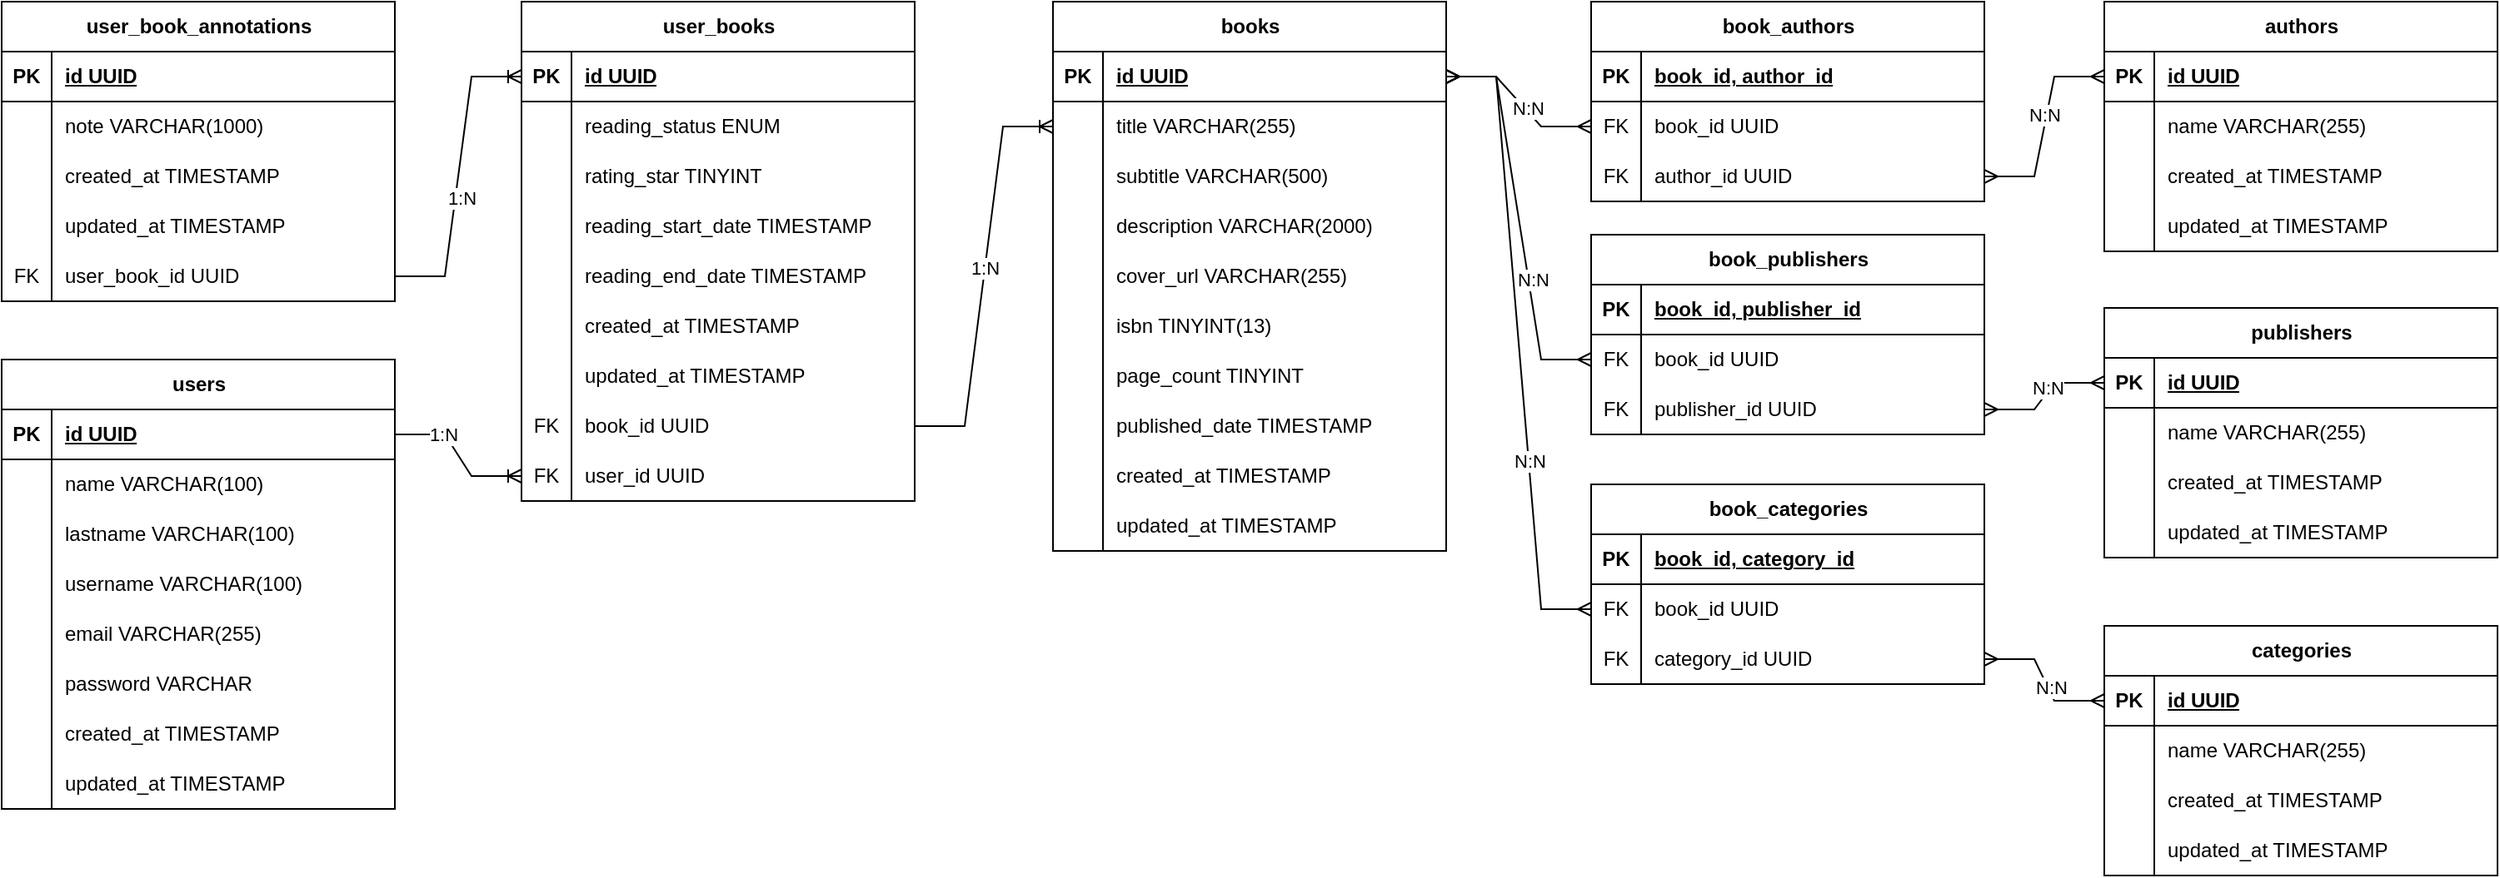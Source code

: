 <mxfile version="28.1.1">
  <diagram name="Página-1" id="hPaiLlhBagyB-cxJVW8l">
    <mxGraphModel dx="1689" dy="450" grid="0" gridSize="10" guides="1" tooltips="1" connect="1" arrows="1" fold="1" page="1" pageScale="1" pageWidth="827" pageHeight="1169" math="0" shadow="0">
      <root>
        <mxCell id="0" />
        <mxCell id="1" parent="0" />
        <mxCell id="JAsUpssVpLt0Q36pf5Wc-1" value="books" style="shape=table;startSize=30;container=1;collapsible=1;childLayout=tableLayout;fixedRows=1;rowLines=0;fontStyle=1;align=center;resizeLast=1;html=1;" parent="1" vertex="1">
          <mxGeometry x="90" y="60" width="236" height="330" as="geometry" />
        </mxCell>
        <mxCell id="JAsUpssVpLt0Q36pf5Wc-2" value="" style="shape=tableRow;horizontal=0;startSize=0;swimlaneHead=0;swimlaneBody=0;fillColor=none;collapsible=0;dropTarget=0;points=[[0,0.5],[1,0.5]];portConstraint=eastwest;top=0;left=0;right=0;bottom=1;" parent="JAsUpssVpLt0Q36pf5Wc-1" vertex="1">
          <mxGeometry y="30" width="236" height="30" as="geometry" />
        </mxCell>
        <mxCell id="JAsUpssVpLt0Q36pf5Wc-3" value="PK" style="shape=partialRectangle;connectable=0;fillColor=none;top=0;left=0;bottom=0;right=0;fontStyle=1;overflow=hidden;whiteSpace=wrap;html=1;" parent="JAsUpssVpLt0Q36pf5Wc-2" vertex="1">
          <mxGeometry width="30" height="30" as="geometry">
            <mxRectangle width="30" height="30" as="alternateBounds" />
          </mxGeometry>
        </mxCell>
        <mxCell id="JAsUpssVpLt0Q36pf5Wc-4" value="id UUID" style="shape=partialRectangle;connectable=0;fillColor=none;top=0;left=0;bottom=0;right=0;align=left;spacingLeft=6;fontStyle=5;overflow=hidden;whiteSpace=wrap;html=1;" parent="JAsUpssVpLt0Q36pf5Wc-2" vertex="1">
          <mxGeometry x="30" width="206" height="30" as="geometry">
            <mxRectangle width="206" height="30" as="alternateBounds" />
          </mxGeometry>
        </mxCell>
        <mxCell id="JAsUpssVpLt0Q36pf5Wc-5" value="" style="shape=tableRow;horizontal=0;startSize=0;swimlaneHead=0;swimlaneBody=0;fillColor=none;collapsible=0;dropTarget=0;points=[[0,0.5],[1,0.5]];portConstraint=eastwest;top=0;left=0;right=0;bottom=0;" parent="JAsUpssVpLt0Q36pf5Wc-1" vertex="1">
          <mxGeometry y="60" width="236" height="30" as="geometry" />
        </mxCell>
        <mxCell id="JAsUpssVpLt0Q36pf5Wc-6" value="" style="shape=partialRectangle;connectable=0;fillColor=none;top=0;left=0;bottom=0;right=0;editable=1;overflow=hidden;whiteSpace=wrap;html=1;" parent="JAsUpssVpLt0Q36pf5Wc-5" vertex="1">
          <mxGeometry width="30" height="30" as="geometry">
            <mxRectangle width="30" height="30" as="alternateBounds" />
          </mxGeometry>
        </mxCell>
        <mxCell id="JAsUpssVpLt0Q36pf5Wc-7" value="title VARCHAR(255)" style="shape=partialRectangle;connectable=0;fillColor=none;top=0;left=0;bottom=0;right=0;align=left;spacingLeft=6;overflow=hidden;whiteSpace=wrap;html=1;" parent="JAsUpssVpLt0Q36pf5Wc-5" vertex="1">
          <mxGeometry x="30" width="206" height="30" as="geometry">
            <mxRectangle width="206" height="30" as="alternateBounds" />
          </mxGeometry>
        </mxCell>
        <mxCell id="JAsUpssVpLt0Q36pf5Wc-8" value="" style="shape=tableRow;horizontal=0;startSize=0;swimlaneHead=0;swimlaneBody=0;fillColor=none;collapsible=0;dropTarget=0;points=[[0,0.5],[1,0.5]];portConstraint=eastwest;top=0;left=0;right=0;bottom=0;" parent="JAsUpssVpLt0Q36pf5Wc-1" vertex="1">
          <mxGeometry y="90" width="236" height="30" as="geometry" />
        </mxCell>
        <mxCell id="JAsUpssVpLt0Q36pf5Wc-9" value="" style="shape=partialRectangle;connectable=0;fillColor=none;top=0;left=0;bottom=0;right=0;editable=1;overflow=hidden;whiteSpace=wrap;html=1;" parent="JAsUpssVpLt0Q36pf5Wc-8" vertex="1">
          <mxGeometry width="30" height="30" as="geometry">
            <mxRectangle width="30" height="30" as="alternateBounds" />
          </mxGeometry>
        </mxCell>
        <mxCell id="JAsUpssVpLt0Q36pf5Wc-10" value="subtitle VARCHAR(500)" style="shape=partialRectangle;connectable=0;fillColor=none;top=0;left=0;bottom=0;right=0;align=left;spacingLeft=6;overflow=hidden;whiteSpace=wrap;html=1;" parent="JAsUpssVpLt0Q36pf5Wc-8" vertex="1">
          <mxGeometry x="30" width="206" height="30" as="geometry">
            <mxRectangle width="206" height="30" as="alternateBounds" />
          </mxGeometry>
        </mxCell>
        <mxCell id="JAsUpssVpLt0Q36pf5Wc-11" value="" style="shape=tableRow;horizontal=0;startSize=0;swimlaneHead=0;swimlaneBody=0;fillColor=none;collapsible=0;dropTarget=0;points=[[0,0.5],[1,0.5]];portConstraint=eastwest;top=0;left=0;right=0;bottom=0;" parent="JAsUpssVpLt0Q36pf5Wc-1" vertex="1">
          <mxGeometry y="120" width="236" height="30" as="geometry" />
        </mxCell>
        <mxCell id="JAsUpssVpLt0Q36pf5Wc-12" value="" style="shape=partialRectangle;connectable=0;fillColor=none;top=0;left=0;bottom=0;right=0;editable=1;overflow=hidden;whiteSpace=wrap;html=1;" parent="JAsUpssVpLt0Q36pf5Wc-11" vertex="1">
          <mxGeometry width="30" height="30" as="geometry">
            <mxRectangle width="30" height="30" as="alternateBounds" />
          </mxGeometry>
        </mxCell>
        <mxCell id="JAsUpssVpLt0Q36pf5Wc-13" value="description VARCHAR(2000)" style="shape=partialRectangle;connectable=0;fillColor=none;top=0;left=0;bottom=0;right=0;align=left;spacingLeft=6;overflow=hidden;whiteSpace=wrap;html=1;" parent="JAsUpssVpLt0Q36pf5Wc-11" vertex="1">
          <mxGeometry x="30" width="206" height="30" as="geometry">
            <mxRectangle width="206" height="30" as="alternateBounds" />
          </mxGeometry>
        </mxCell>
        <mxCell id="XJVGuaz_Z16pa0YwwbTR-1" value="" style="shape=tableRow;horizontal=0;startSize=0;swimlaneHead=0;swimlaneBody=0;fillColor=none;collapsible=0;dropTarget=0;points=[[0,0.5],[1,0.5]];portConstraint=eastwest;top=0;left=0;right=0;bottom=0;" vertex="1" parent="JAsUpssVpLt0Q36pf5Wc-1">
          <mxGeometry y="150" width="236" height="30" as="geometry" />
        </mxCell>
        <mxCell id="XJVGuaz_Z16pa0YwwbTR-2" value="" style="shape=partialRectangle;connectable=0;fillColor=none;top=0;left=0;bottom=0;right=0;editable=1;overflow=hidden;whiteSpace=wrap;html=1;" vertex="1" parent="XJVGuaz_Z16pa0YwwbTR-1">
          <mxGeometry width="30" height="30" as="geometry">
            <mxRectangle width="30" height="30" as="alternateBounds" />
          </mxGeometry>
        </mxCell>
        <mxCell id="XJVGuaz_Z16pa0YwwbTR-3" value="cover_url VARCHAR(255)" style="shape=partialRectangle;connectable=0;fillColor=none;top=0;left=0;bottom=0;right=0;align=left;spacingLeft=6;overflow=hidden;whiteSpace=wrap;html=1;" vertex="1" parent="XJVGuaz_Z16pa0YwwbTR-1">
          <mxGeometry x="30" width="206" height="30" as="geometry">
            <mxRectangle width="206" height="30" as="alternateBounds" />
          </mxGeometry>
        </mxCell>
        <mxCell id="JAsUpssVpLt0Q36pf5Wc-17" value="" style="shape=tableRow;horizontal=0;startSize=0;swimlaneHead=0;swimlaneBody=0;fillColor=none;collapsible=0;dropTarget=0;points=[[0,0.5],[1,0.5]];portConstraint=eastwest;top=0;left=0;right=0;bottom=0;" parent="JAsUpssVpLt0Q36pf5Wc-1" vertex="1">
          <mxGeometry y="180" width="236" height="30" as="geometry" />
        </mxCell>
        <mxCell id="JAsUpssVpLt0Q36pf5Wc-18" value="" style="shape=partialRectangle;connectable=0;fillColor=none;top=0;left=0;bottom=0;right=0;editable=1;overflow=hidden;whiteSpace=wrap;html=1;" parent="JAsUpssVpLt0Q36pf5Wc-17" vertex="1">
          <mxGeometry width="30" height="30" as="geometry">
            <mxRectangle width="30" height="30" as="alternateBounds" />
          </mxGeometry>
        </mxCell>
        <mxCell id="JAsUpssVpLt0Q36pf5Wc-19" value="isbn TINYINT(13)" style="shape=partialRectangle;connectable=0;fillColor=none;top=0;left=0;bottom=0;right=0;align=left;spacingLeft=6;overflow=hidden;whiteSpace=wrap;html=1;" parent="JAsUpssVpLt0Q36pf5Wc-17" vertex="1">
          <mxGeometry x="30" width="206" height="30" as="geometry">
            <mxRectangle width="206" height="30" as="alternateBounds" />
          </mxGeometry>
        </mxCell>
        <mxCell id="JAsUpssVpLt0Q36pf5Wc-35" value="" style="shape=tableRow;horizontal=0;startSize=0;swimlaneHead=0;swimlaneBody=0;fillColor=none;collapsible=0;dropTarget=0;points=[[0,0.5],[1,0.5]];portConstraint=eastwest;top=0;left=0;right=0;bottom=0;" parent="JAsUpssVpLt0Q36pf5Wc-1" vertex="1">
          <mxGeometry y="210" width="236" height="30" as="geometry" />
        </mxCell>
        <mxCell id="JAsUpssVpLt0Q36pf5Wc-36" value="" style="shape=partialRectangle;connectable=0;fillColor=none;top=0;left=0;bottom=0;right=0;editable=1;overflow=hidden;whiteSpace=wrap;html=1;" parent="JAsUpssVpLt0Q36pf5Wc-35" vertex="1">
          <mxGeometry width="30" height="30" as="geometry">
            <mxRectangle width="30" height="30" as="alternateBounds" />
          </mxGeometry>
        </mxCell>
        <mxCell id="JAsUpssVpLt0Q36pf5Wc-37" value="page_count TINYINT" style="shape=partialRectangle;connectable=0;fillColor=none;top=0;left=0;bottom=0;right=0;align=left;spacingLeft=6;overflow=hidden;whiteSpace=wrap;html=1;" parent="JAsUpssVpLt0Q36pf5Wc-35" vertex="1">
          <mxGeometry x="30" width="206" height="30" as="geometry">
            <mxRectangle width="206" height="30" as="alternateBounds" />
          </mxGeometry>
        </mxCell>
        <mxCell id="JAsUpssVpLt0Q36pf5Wc-26" value="" style="shape=tableRow;horizontal=0;startSize=0;swimlaneHead=0;swimlaneBody=0;fillColor=none;collapsible=0;dropTarget=0;points=[[0,0.5],[1,0.5]];portConstraint=eastwest;top=0;left=0;right=0;bottom=0;" parent="JAsUpssVpLt0Q36pf5Wc-1" vertex="1">
          <mxGeometry y="240" width="236" height="30" as="geometry" />
        </mxCell>
        <mxCell id="JAsUpssVpLt0Q36pf5Wc-27" value="" style="shape=partialRectangle;connectable=0;fillColor=none;top=0;left=0;bottom=0;right=0;editable=1;overflow=hidden;whiteSpace=wrap;html=1;" parent="JAsUpssVpLt0Q36pf5Wc-26" vertex="1">
          <mxGeometry width="30" height="30" as="geometry">
            <mxRectangle width="30" height="30" as="alternateBounds" />
          </mxGeometry>
        </mxCell>
        <mxCell id="JAsUpssVpLt0Q36pf5Wc-28" value="published_date TIMESTAMP" style="shape=partialRectangle;connectable=0;fillColor=none;top=0;left=0;bottom=0;right=0;align=left;spacingLeft=6;overflow=hidden;whiteSpace=wrap;html=1;" parent="JAsUpssVpLt0Q36pf5Wc-26" vertex="1">
          <mxGeometry x="30" width="206" height="30" as="geometry">
            <mxRectangle width="206" height="30" as="alternateBounds" />
          </mxGeometry>
        </mxCell>
        <mxCell id="XJVGuaz_Z16pa0YwwbTR-4" value="" style="shape=tableRow;horizontal=0;startSize=0;swimlaneHead=0;swimlaneBody=0;fillColor=none;collapsible=0;dropTarget=0;points=[[0,0.5],[1,0.5]];portConstraint=eastwest;top=0;left=0;right=0;bottom=0;" vertex="1" parent="JAsUpssVpLt0Q36pf5Wc-1">
          <mxGeometry y="270" width="236" height="30" as="geometry" />
        </mxCell>
        <mxCell id="XJVGuaz_Z16pa0YwwbTR-5" value="" style="shape=partialRectangle;connectable=0;fillColor=none;top=0;left=0;bottom=0;right=0;editable=1;overflow=hidden;whiteSpace=wrap;html=1;" vertex="1" parent="XJVGuaz_Z16pa0YwwbTR-4">
          <mxGeometry width="30" height="30" as="geometry">
            <mxRectangle width="30" height="30" as="alternateBounds" />
          </mxGeometry>
        </mxCell>
        <mxCell id="XJVGuaz_Z16pa0YwwbTR-6" value="created_at TIMESTAMP" style="shape=partialRectangle;connectable=0;fillColor=none;top=0;left=0;bottom=0;right=0;align=left;spacingLeft=6;overflow=hidden;whiteSpace=wrap;html=1;" vertex="1" parent="XJVGuaz_Z16pa0YwwbTR-4">
          <mxGeometry x="30" width="206" height="30" as="geometry">
            <mxRectangle width="206" height="30" as="alternateBounds" />
          </mxGeometry>
        </mxCell>
        <mxCell id="XJVGuaz_Z16pa0YwwbTR-7" value="" style="shape=tableRow;horizontal=0;startSize=0;swimlaneHead=0;swimlaneBody=0;fillColor=none;collapsible=0;dropTarget=0;points=[[0,0.5],[1,0.5]];portConstraint=eastwest;top=0;left=0;right=0;bottom=0;" vertex="1" parent="JAsUpssVpLt0Q36pf5Wc-1">
          <mxGeometry y="300" width="236" height="30" as="geometry" />
        </mxCell>
        <mxCell id="XJVGuaz_Z16pa0YwwbTR-8" value="" style="shape=partialRectangle;connectable=0;fillColor=none;top=0;left=0;bottom=0;right=0;editable=1;overflow=hidden;whiteSpace=wrap;html=1;" vertex="1" parent="XJVGuaz_Z16pa0YwwbTR-7">
          <mxGeometry width="30" height="30" as="geometry">
            <mxRectangle width="30" height="30" as="alternateBounds" />
          </mxGeometry>
        </mxCell>
        <mxCell id="XJVGuaz_Z16pa0YwwbTR-9" value="updated_at TIMESTAMP" style="shape=partialRectangle;connectable=0;fillColor=none;top=0;left=0;bottom=0;right=0;align=left;spacingLeft=6;overflow=hidden;whiteSpace=wrap;html=1;" vertex="1" parent="XJVGuaz_Z16pa0YwwbTR-7">
          <mxGeometry x="30" width="206" height="30" as="geometry">
            <mxRectangle width="206" height="30" as="alternateBounds" />
          </mxGeometry>
        </mxCell>
        <mxCell id="JAsUpssVpLt0Q36pf5Wc-47" value="book_authors" style="shape=table;startSize=30;container=1;collapsible=1;childLayout=tableLayout;fixedRows=1;rowLines=0;fontStyle=1;align=center;resizeLast=1;html=1;" parent="1" vertex="1">
          <mxGeometry x="413" y="60" width="236" height="120" as="geometry" />
        </mxCell>
        <mxCell id="JAsUpssVpLt0Q36pf5Wc-48" value="" style="shape=tableRow;horizontal=0;startSize=0;swimlaneHead=0;swimlaneBody=0;fillColor=none;collapsible=0;dropTarget=0;points=[[0,0.5],[1,0.5]];portConstraint=eastwest;top=0;left=0;right=0;bottom=1;" parent="JAsUpssVpLt0Q36pf5Wc-47" vertex="1">
          <mxGeometry y="30" width="236" height="30" as="geometry" />
        </mxCell>
        <mxCell id="JAsUpssVpLt0Q36pf5Wc-49" value="PK" style="shape=partialRectangle;connectable=0;fillColor=none;top=0;left=0;bottom=0;right=0;fontStyle=1;overflow=hidden;whiteSpace=wrap;html=1;" parent="JAsUpssVpLt0Q36pf5Wc-48" vertex="1">
          <mxGeometry width="30" height="30" as="geometry">
            <mxRectangle width="30" height="30" as="alternateBounds" />
          </mxGeometry>
        </mxCell>
        <mxCell id="JAsUpssVpLt0Q36pf5Wc-50" value="book_id, author_id" style="shape=partialRectangle;connectable=0;fillColor=none;top=0;left=0;bottom=0;right=0;align=left;spacingLeft=6;fontStyle=5;overflow=hidden;whiteSpace=wrap;html=1;" parent="JAsUpssVpLt0Q36pf5Wc-48" vertex="1">
          <mxGeometry x="30" width="206" height="30" as="geometry">
            <mxRectangle width="206" height="30" as="alternateBounds" />
          </mxGeometry>
        </mxCell>
        <mxCell id="JAsUpssVpLt0Q36pf5Wc-51" value="" style="shape=tableRow;horizontal=0;startSize=0;swimlaneHead=0;swimlaneBody=0;fillColor=none;collapsible=0;dropTarget=0;points=[[0,0.5],[1,0.5]];portConstraint=eastwest;top=0;left=0;right=0;bottom=0;" parent="JAsUpssVpLt0Q36pf5Wc-47" vertex="1">
          <mxGeometry y="60" width="236" height="30" as="geometry" />
        </mxCell>
        <mxCell id="JAsUpssVpLt0Q36pf5Wc-52" value="FK" style="shape=partialRectangle;connectable=0;fillColor=none;top=0;left=0;bottom=0;right=0;editable=1;overflow=hidden;whiteSpace=wrap;html=1;" parent="JAsUpssVpLt0Q36pf5Wc-51" vertex="1">
          <mxGeometry width="30" height="30" as="geometry">
            <mxRectangle width="30" height="30" as="alternateBounds" />
          </mxGeometry>
        </mxCell>
        <mxCell id="JAsUpssVpLt0Q36pf5Wc-53" value="book_id UUID" style="shape=partialRectangle;connectable=0;fillColor=none;top=0;left=0;bottom=0;right=0;align=left;spacingLeft=6;overflow=hidden;whiteSpace=wrap;html=1;" parent="JAsUpssVpLt0Q36pf5Wc-51" vertex="1">
          <mxGeometry x="30" width="206" height="30" as="geometry">
            <mxRectangle width="206" height="30" as="alternateBounds" />
          </mxGeometry>
        </mxCell>
        <mxCell id="JAsUpssVpLt0Q36pf5Wc-54" value="" style="shape=tableRow;horizontal=0;startSize=0;swimlaneHead=0;swimlaneBody=0;fillColor=none;collapsible=0;dropTarget=0;points=[[0,0.5],[1,0.5]];portConstraint=eastwest;top=0;left=0;right=0;bottom=0;" parent="JAsUpssVpLt0Q36pf5Wc-47" vertex="1">
          <mxGeometry y="90" width="236" height="30" as="geometry" />
        </mxCell>
        <mxCell id="JAsUpssVpLt0Q36pf5Wc-55" value="FK" style="shape=partialRectangle;connectable=0;fillColor=none;top=0;left=0;bottom=0;right=0;editable=1;overflow=hidden;whiteSpace=wrap;html=1;" parent="JAsUpssVpLt0Q36pf5Wc-54" vertex="1">
          <mxGeometry width="30" height="30" as="geometry">
            <mxRectangle width="30" height="30" as="alternateBounds" />
          </mxGeometry>
        </mxCell>
        <mxCell id="JAsUpssVpLt0Q36pf5Wc-56" value="author_id UUID" style="shape=partialRectangle;connectable=0;fillColor=none;top=0;left=0;bottom=0;right=0;align=left;spacingLeft=6;overflow=hidden;whiteSpace=wrap;html=1;" parent="JAsUpssVpLt0Q36pf5Wc-54" vertex="1">
          <mxGeometry x="30" width="206" height="30" as="geometry">
            <mxRectangle width="206" height="30" as="alternateBounds" />
          </mxGeometry>
        </mxCell>
        <mxCell id="JAsUpssVpLt0Q36pf5Wc-81" value="book_publishers" style="shape=table;startSize=30;container=1;collapsible=1;childLayout=tableLayout;fixedRows=1;rowLines=0;fontStyle=1;align=center;resizeLast=1;html=1;" parent="1" vertex="1">
          <mxGeometry x="413" y="200" width="236" height="120" as="geometry" />
        </mxCell>
        <mxCell id="JAsUpssVpLt0Q36pf5Wc-82" value="" style="shape=tableRow;horizontal=0;startSize=0;swimlaneHead=0;swimlaneBody=0;fillColor=none;collapsible=0;dropTarget=0;points=[[0,0.5],[1,0.5]];portConstraint=eastwest;top=0;left=0;right=0;bottom=1;" parent="JAsUpssVpLt0Q36pf5Wc-81" vertex="1">
          <mxGeometry y="30" width="236" height="30" as="geometry" />
        </mxCell>
        <mxCell id="JAsUpssVpLt0Q36pf5Wc-83" value="PK" style="shape=partialRectangle;connectable=0;fillColor=none;top=0;left=0;bottom=0;right=0;fontStyle=1;overflow=hidden;whiteSpace=wrap;html=1;" parent="JAsUpssVpLt0Q36pf5Wc-82" vertex="1">
          <mxGeometry width="30" height="30" as="geometry">
            <mxRectangle width="30" height="30" as="alternateBounds" />
          </mxGeometry>
        </mxCell>
        <mxCell id="JAsUpssVpLt0Q36pf5Wc-84" value="book_id, publisher_id" style="shape=partialRectangle;connectable=0;fillColor=none;top=0;left=0;bottom=0;right=0;align=left;spacingLeft=6;fontStyle=5;overflow=hidden;whiteSpace=wrap;html=1;" parent="JAsUpssVpLt0Q36pf5Wc-82" vertex="1">
          <mxGeometry x="30" width="206" height="30" as="geometry">
            <mxRectangle width="206" height="30" as="alternateBounds" />
          </mxGeometry>
        </mxCell>
        <mxCell id="JAsUpssVpLt0Q36pf5Wc-85" value="" style="shape=tableRow;horizontal=0;startSize=0;swimlaneHead=0;swimlaneBody=0;fillColor=none;collapsible=0;dropTarget=0;points=[[0,0.5],[1,0.5]];portConstraint=eastwest;top=0;left=0;right=0;bottom=0;" parent="JAsUpssVpLt0Q36pf5Wc-81" vertex="1">
          <mxGeometry y="60" width="236" height="30" as="geometry" />
        </mxCell>
        <mxCell id="JAsUpssVpLt0Q36pf5Wc-86" value="FK" style="shape=partialRectangle;connectable=0;fillColor=none;top=0;left=0;bottom=0;right=0;editable=1;overflow=hidden;whiteSpace=wrap;html=1;" parent="JAsUpssVpLt0Q36pf5Wc-85" vertex="1">
          <mxGeometry width="30" height="30" as="geometry">
            <mxRectangle width="30" height="30" as="alternateBounds" />
          </mxGeometry>
        </mxCell>
        <mxCell id="JAsUpssVpLt0Q36pf5Wc-87" value="book_id UUID" style="shape=partialRectangle;connectable=0;fillColor=none;top=0;left=0;bottom=0;right=0;align=left;spacingLeft=6;overflow=hidden;whiteSpace=wrap;html=1;" parent="JAsUpssVpLt0Q36pf5Wc-85" vertex="1">
          <mxGeometry x="30" width="206" height="30" as="geometry">
            <mxRectangle width="206" height="30" as="alternateBounds" />
          </mxGeometry>
        </mxCell>
        <mxCell id="JAsUpssVpLt0Q36pf5Wc-88" value="" style="shape=tableRow;horizontal=0;startSize=0;swimlaneHead=0;swimlaneBody=0;fillColor=none;collapsible=0;dropTarget=0;points=[[0,0.5],[1,0.5]];portConstraint=eastwest;top=0;left=0;right=0;bottom=0;" parent="JAsUpssVpLt0Q36pf5Wc-81" vertex="1">
          <mxGeometry y="90" width="236" height="30" as="geometry" />
        </mxCell>
        <mxCell id="JAsUpssVpLt0Q36pf5Wc-89" value="FK" style="shape=partialRectangle;connectable=0;fillColor=none;top=0;left=0;bottom=0;right=0;editable=1;overflow=hidden;whiteSpace=wrap;html=1;" parent="JAsUpssVpLt0Q36pf5Wc-88" vertex="1">
          <mxGeometry width="30" height="30" as="geometry">
            <mxRectangle width="30" height="30" as="alternateBounds" />
          </mxGeometry>
        </mxCell>
        <mxCell id="JAsUpssVpLt0Q36pf5Wc-90" value="publisher_id UUID" style="shape=partialRectangle;connectable=0;fillColor=none;top=0;left=0;bottom=0;right=0;align=left;spacingLeft=6;overflow=hidden;whiteSpace=wrap;html=1;" parent="JAsUpssVpLt0Q36pf5Wc-88" vertex="1">
          <mxGeometry x="30" width="206" height="30" as="geometry">
            <mxRectangle width="206" height="30" as="alternateBounds" />
          </mxGeometry>
        </mxCell>
        <mxCell id="JAsUpssVpLt0Q36pf5Wc-91" value="book_categories" style="shape=table;startSize=30;container=1;collapsible=1;childLayout=tableLayout;fixedRows=1;rowLines=0;fontStyle=1;align=center;resizeLast=1;html=1;" parent="1" vertex="1">
          <mxGeometry x="413" y="350" width="236" height="120" as="geometry" />
        </mxCell>
        <mxCell id="JAsUpssVpLt0Q36pf5Wc-92" value="" style="shape=tableRow;horizontal=0;startSize=0;swimlaneHead=0;swimlaneBody=0;fillColor=none;collapsible=0;dropTarget=0;points=[[0,0.5],[1,0.5]];portConstraint=eastwest;top=0;left=0;right=0;bottom=1;" parent="JAsUpssVpLt0Q36pf5Wc-91" vertex="1">
          <mxGeometry y="30" width="236" height="30" as="geometry" />
        </mxCell>
        <mxCell id="JAsUpssVpLt0Q36pf5Wc-93" value="PK" style="shape=partialRectangle;connectable=0;fillColor=none;top=0;left=0;bottom=0;right=0;fontStyle=1;overflow=hidden;whiteSpace=wrap;html=1;" parent="JAsUpssVpLt0Q36pf5Wc-92" vertex="1">
          <mxGeometry width="30" height="30" as="geometry">
            <mxRectangle width="30" height="30" as="alternateBounds" />
          </mxGeometry>
        </mxCell>
        <mxCell id="JAsUpssVpLt0Q36pf5Wc-94" value="book_id, category_id" style="shape=partialRectangle;connectable=0;fillColor=none;top=0;left=0;bottom=0;right=0;align=left;spacingLeft=6;fontStyle=5;overflow=hidden;whiteSpace=wrap;html=1;" parent="JAsUpssVpLt0Q36pf5Wc-92" vertex="1">
          <mxGeometry x="30" width="206" height="30" as="geometry">
            <mxRectangle width="206" height="30" as="alternateBounds" />
          </mxGeometry>
        </mxCell>
        <mxCell id="JAsUpssVpLt0Q36pf5Wc-95" value="" style="shape=tableRow;horizontal=0;startSize=0;swimlaneHead=0;swimlaneBody=0;fillColor=none;collapsible=0;dropTarget=0;points=[[0,0.5],[1,0.5]];portConstraint=eastwest;top=0;left=0;right=0;bottom=0;" parent="JAsUpssVpLt0Q36pf5Wc-91" vertex="1">
          <mxGeometry y="60" width="236" height="30" as="geometry" />
        </mxCell>
        <mxCell id="JAsUpssVpLt0Q36pf5Wc-96" value="FK" style="shape=partialRectangle;connectable=0;fillColor=none;top=0;left=0;bottom=0;right=0;editable=1;overflow=hidden;whiteSpace=wrap;html=1;" parent="JAsUpssVpLt0Q36pf5Wc-95" vertex="1">
          <mxGeometry width="30" height="30" as="geometry">
            <mxRectangle width="30" height="30" as="alternateBounds" />
          </mxGeometry>
        </mxCell>
        <mxCell id="JAsUpssVpLt0Q36pf5Wc-97" value="book_id UUID" style="shape=partialRectangle;connectable=0;fillColor=none;top=0;left=0;bottom=0;right=0;align=left;spacingLeft=6;overflow=hidden;whiteSpace=wrap;html=1;" parent="JAsUpssVpLt0Q36pf5Wc-95" vertex="1">
          <mxGeometry x="30" width="206" height="30" as="geometry">
            <mxRectangle width="206" height="30" as="alternateBounds" />
          </mxGeometry>
        </mxCell>
        <mxCell id="JAsUpssVpLt0Q36pf5Wc-98" value="" style="shape=tableRow;horizontal=0;startSize=0;swimlaneHead=0;swimlaneBody=0;fillColor=none;collapsible=0;dropTarget=0;points=[[0,0.5],[1,0.5]];portConstraint=eastwest;top=0;left=0;right=0;bottom=0;" parent="JAsUpssVpLt0Q36pf5Wc-91" vertex="1">
          <mxGeometry y="90" width="236" height="30" as="geometry" />
        </mxCell>
        <mxCell id="JAsUpssVpLt0Q36pf5Wc-99" value="FK" style="shape=partialRectangle;connectable=0;fillColor=none;top=0;left=0;bottom=0;right=0;editable=1;overflow=hidden;whiteSpace=wrap;html=1;" parent="JAsUpssVpLt0Q36pf5Wc-98" vertex="1">
          <mxGeometry width="30" height="30" as="geometry">
            <mxRectangle width="30" height="30" as="alternateBounds" />
          </mxGeometry>
        </mxCell>
        <mxCell id="JAsUpssVpLt0Q36pf5Wc-100" value="category_id UUID" style="shape=partialRectangle;connectable=0;fillColor=none;top=0;left=0;bottom=0;right=0;align=left;spacingLeft=6;overflow=hidden;whiteSpace=wrap;html=1;" parent="JAsUpssVpLt0Q36pf5Wc-98" vertex="1">
          <mxGeometry x="30" width="206" height="30" as="geometry">
            <mxRectangle width="206" height="30" as="alternateBounds" />
          </mxGeometry>
        </mxCell>
        <mxCell id="JAsUpssVpLt0Q36pf5Wc-101" value="" style="edgeStyle=entityRelationEdgeStyle;fontSize=12;html=1;endArrow=ERmany;startArrow=ERmany;rounded=0;exitX=1;exitY=0.5;exitDx=0;exitDy=0;entryX=0;entryY=0.5;entryDx=0;entryDy=0;" parent="1" source="JAsUpssVpLt0Q36pf5Wc-2" target="JAsUpssVpLt0Q36pf5Wc-51" edge="1">
          <mxGeometry width="100" height="100" relative="1" as="geometry">
            <mxPoint x="322" y="291" as="sourcePoint" />
            <mxPoint x="422" y="191" as="targetPoint" />
          </mxGeometry>
        </mxCell>
        <mxCell id="XJVGuaz_Z16pa0YwwbTR-10" value="N:N" style="edgeLabel;html=1;align=center;verticalAlign=middle;resizable=0;points=[];" vertex="1" connectable="0" parent="JAsUpssVpLt0Q36pf5Wc-101">
          <mxGeometry x="0.126" y="2" relative="1" as="geometry">
            <mxPoint as="offset" />
          </mxGeometry>
        </mxCell>
        <mxCell id="JAsUpssVpLt0Q36pf5Wc-102" value="" style="edgeStyle=entityRelationEdgeStyle;fontSize=12;html=1;endArrow=ERmany;startArrow=ERmany;rounded=0;exitX=1;exitY=0.5;exitDx=0;exitDy=0;entryX=0;entryY=0.5;entryDx=0;entryDy=0;" parent="1" source="JAsUpssVpLt0Q36pf5Wc-2" target="JAsUpssVpLt0Q36pf5Wc-85" edge="1">
          <mxGeometry width="100" height="100" relative="1" as="geometry">
            <mxPoint x="336" y="115" as="sourcePoint" />
            <mxPoint x="423" y="115" as="targetPoint" />
          </mxGeometry>
        </mxCell>
        <mxCell id="XJVGuaz_Z16pa0YwwbTR-11" value="N:N" style="edgeLabel;html=1;align=center;verticalAlign=middle;resizable=0;points=[];" vertex="1" connectable="0" parent="JAsUpssVpLt0Q36pf5Wc-102">
          <mxGeometry x="0.15" relative="1" as="geometry">
            <mxPoint x="6" y="20" as="offset" />
          </mxGeometry>
        </mxCell>
        <mxCell id="JAsUpssVpLt0Q36pf5Wc-103" value="" style="edgeStyle=entityRelationEdgeStyle;fontSize=12;html=1;endArrow=ERmany;startArrow=ERmany;rounded=0;exitX=1;exitY=0.5;exitDx=0;exitDy=0;entryX=0;entryY=0.5;entryDx=0;entryDy=0;" parent="1" source="JAsUpssVpLt0Q36pf5Wc-2" target="JAsUpssVpLt0Q36pf5Wc-95" edge="1">
          <mxGeometry width="100" height="100" relative="1" as="geometry">
            <mxPoint x="336" y="115" as="sourcePoint" />
            <mxPoint x="423" y="255" as="targetPoint" />
          </mxGeometry>
        </mxCell>
        <mxCell id="XJVGuaz_Z16pa0YwwbTR-12" value="N:N" style="edgeLabel;html=1;align=center;verticalAlign=middle;resizable=0;points=[];" vertex="1" connectable="0" parent="JAsUpssVpLt0Q36pf5Wc-103">
          <mxGeometry x="0.082" y="-1" relative="1" as="geometry">
            <mxPoint x="6" y="55" as="offset" />
          </mxGeometry>
        </mxCell>
        <mxCell id="XJVGuaz_Z16pa0YwwbTR-13" value="authors" style="shape=table;startSize=30;container=1;collapsible=1;childLayout=tableLayout;fixedRows=1;rowLines=0;fontStyle=1;align=center;resizeLast=1;html=1;" vertex="1" parent="1">
          <mxGeometry x="721" y="60" width="236" height="150" as="geometry" />
        </mxCell>
        <mxCell id="XJVGuaz_Z16pa0YwwbTR-14" value="" style="shape=tableRow;horizontal=0;startSize=0;swimlaneHead=0;swimlaneBody=0;fillColor=none;collapsible=0;dropTarget=0;points=[[0,0.5],[1,0.5]];portConstraint=eastwest;top=0;left=0;right=0;bottom=1;" vertex="1" parent="XJVGuaz_Z16pa0YwwbTR-13">
          <mxGeometry y="30" width="236" height="30" as="geometry" />
        </mxCell>
        <mxCell id="XJVGuaz_Z16pa0YwwbTR-15" value="PK" style="shape=partialRectangle;connectable=0;fillColor=none;top=0;left=0;bottom=0;right=0;fontStyle=1;overflow=hidden;whiteSpace=wrap;html=1;" vertex="1" parent="XJVGuaz_Z16pa0YwwbTR-14">
          <mxGeometry width="30" height="30" as="geometry">
            <mxRectangle width="30" height="30" as="alternateBounds" />
          </mxGeometry>
        </mxCell>
        <mxCell id="XJVGuaz_Z16pa0YwwbTR-16" value="id UUID" style="shape=partialRectangle;connectable=0;fillColor=none;top=0;left=0;bottom=0;right=0;align=left;spacingLeft=6;fontStyle=5;overflow=hidden;whiteSpace=wrap;html=1;" vertex="1" parent="XJVGuaz_Z16pa0YwwbTR-14">
          <mxGeometry x="30" width="206" height="30" as="geometry">
            <mxRectangle width="206" height="30" as="alternateBounds" />
          </mxGeometry>
        </mxCell>
        <mxCell id="XJVGuaz_Z16pa0YwwbTR-17" value="" style="shape=tableRow;horizontal=0;startSize=0;swimlaneHead=0;swimlaneBody=0;fillColor=none;collapsible=0;dropTarget=0;points=[[0,0.5],[1,0.5]];portConstraint=eastwest;top=0;left=0;right=0;bottom=0;" vertex="1" parent="XJVGuaz_Z16pa0YwwbTR-13">
          <mxGeometry y="60" width="236" height="30" as="geometry" />
        </mxCell>
        <mxCell id="XJVGuaz_Z16pa0YwwbTR-18" value="" style="shape=partialRectangle;connectable=0;fillColor=none;top=0;left=0;bottom=0;right=0;editable=1;overflow=hidden;whiteSpace=wrap;html=1;" vertex="1" parent="XJVGuaz_Z16pa0YwwbTR-17">
          <mxGeometry width="30" height="30" as="geometry">
            <mxRectangle width="30" height="30" as="alternateBounds" />
          </mxGeometry>
        </mxCell>
        <mxCell id="XJVGuaz_Z16pa0YwwbTR-19" value="name VARCHAR(255)" style="shape=partialRectangle;connectable=0;fillColor=none;top=0;left=0;bottom=0;right=0;align=left;spacingLeft=6;overflow=hidden;whiteSpace=wrap;html=1;" vertex="1" parent="XJVGuaz_Z16pa0YwwbTR-17">
          <mxGeometry x="30" width="206" height="30" as="geometry">
            <mxRectangle width="206" height="30" as="alternateBounds" />
          </mxGeometry>
        </mxCell>
        <mxCell id="XJVGuaz_Z16pa0YwwbTR-20" value="" style="shape=tableRow;horizontal=0;startSize=0;swimlaneHead=0;swimlaneBody=0;fillColor=none;collapsible=0;dropTarget=0;points=[[0,0.5],[1,0.5]];portConstraint=eastwest;top=0;left=0;right=0;bottom=0;" vertex="1" parent="XJVGuaz_Z16pa0YwwbTR-13">
          <mxGeometry y="90" width="236" height="30" as="geometry" />
        </mxCell>
        <mxCell id="XJVGuaz_Z16pa0YwwbTR-21" value="" style="shape=partialRectangle;connectable=0;fillColor=none;top=0;left=0;bottom=0;right=0;editable=1;overflow=hidden;whiteSpace=wrap;html=1;" vertex="1" parent="XJVGuaz_Z16pa0YwwbTR-20">
          <mxGeometry width="30" height="30" as="geometry">
            <mxRectangle width="30" height="30" as="alternateBounds" />
          </mxGeometry>
        </mxCell>
        <mxCell id="XJVGuaz_Z16pa0YwwbTR-22" value="created_at TIMESTAMP" style="shape=partialRectangle;connectable=0;fillColor=none;top=0;left=0;bottom=0;right=0;align=left;spacingLeft=6;overflow=hidden;whiteSpace=wrap;html=1;" vertex="1" parent="XJVGuaz_Z16pa0YwwbTR-20">
          <mxGeometry x="30" width="206" height="30" as="geometry">
            <mxRectangle width="206" height="30" as="alternateBounds" />
          </mxGeometry>
        </mxCell>
        <mxCell id="XJVGuaz_Z16pa0YwwbTR-23" value="" style="shape=tableRow;horizontal=0;startSize=0;swimlaneHead=0;swimlaneBody=0;fillColor=none;collapsible=0;dropTarget=0;points=[[0,0.5],[1,0.5]];portConstraint=eastwest;top=0;left=0;right=0;bottom=0;" vertex="1" parent="XJVGuaz_Z16pa0YwwbTR-13">
          <mxGeometry y="120" width="236" height="30" as="geometry" />
        </mxCell>
        <mxCell id="XJVGuaz_Z16pa0YwwbTR-24" value="" style="shape=partialRectangle;connectable=0;fillColor=none;top=0;left=0;bottom=0;right=0;editable=1;overflow=hidden;whiteSpace=wrap;html=1;" vertex="1" parent="XJVGuaz_Z16pa0YwwbTR-23">
          <mxGeometry width="30" height="30" as="geometry">
            <mxRectangle width="30" height="30" as="alternateBounds" />
          </mxGeometry>
        </mxCell>
        <mxCell id="XJVGuaz_Z16pa0YwwbTR-25" value="updated_at TIMESTAMP" style="shape=partialRectangle;connectable=0;fillColor=none;top=0;left=0;bottom=0;right=0;align=left;spacingLeft=6;overflow=hidden;whiteSpace=wrap;html=1;" vertex="1" parent="XJVGuaz_Z16pa0YwwbTR-23">
          <mxGeometry x="30" width="206" height="30" as="geometry">
            <mxRectangle width="206" height="30" as="alternateBounds" />
          </mxGeometry>
        </mxCell>
        <mxCell id="XJVGuaz_Z16pa0YwwbTR-28" value="" style="edgeStyle=entityRelationEdgeStyle;fontSize=12;html=1;endArrow=ERmany;startArrow=ERmany;rounded=0;exitX=1;exitY=0.5;exitDx=0;exitDy=0;entryX=0;entryY=0.5;entryDx=0;entryDy=0;" edge="1" parent="1" source="JAsUpssVpLt0Q36pf5Wc-54" target="XJVGuaz_Z16pa0YwwbTR-14">
          <mxGeometry width="100" height="100" relative="1" as="geometry">
            <mxPoint x="664" y="194" as="sourcePoint" />
            <mxPoint x="751" y="194" as="targetPoint" />
            <Array as="points">
              <mxPoint x="1020" y="247" />
            </Array>
          </mxGeometry>
        </mxCell>
        <mxCell id="XJVGuaz_Z16pa0YwwbTR-29" value="N:N" style="edgeLabel;html=1;align=center;verticalAlign=middle;resizable=0;points=[];" vertex="1" connectable="0" parent="XJVGuaz_Z16pa0YwwbTR-28">
          <mxGeometry x="0.126" y="2" relative="1" as="geometry">
            <mxPoint as="offset" />
          </mxGeometry>
        </mxCell>
        <mxCell id="XJVGuaz_Z16pa0YwwbTR-30" value="publishers" style="shape=table;startSize=30;container=1;collapsible=1;childLayout=tableLayout;fixedRows=1;rowLines=0;fontStyle=1;align=center;resizeLast=1;html=1;" vertex="1" parent="1">
          <mxGeometry x="721" y="244" width="236" height="150" as="geometry" />
        </mxCell>
        <mxCell id="XJVGuaz_Z16pa0YwwbTR-31" value="" style="shape=tableRow;horizontal=0;startSize=0;swimlaneHead=0;swimlaneBody=0;fillColor=none;collapsible=0;dropTarget=0;points=[[0,0.5],[1,0.5]];portConstraint=eastwest;top=0;left=0;right=0;bottom=1;" vertex="1" parent="XJVGuaz_Z16pa0YwwbTR-30">
          <mxGeometry y="30" width="236" height="30" as="geometry" />
        </mxCell>
        <mxCell id="XJVGuaz_Z16pa0YwwbTR-32" value="PK" style="shape=partialRectangle;connectable=0;fillColor=none;top=0;left=0;bottom=0;right=0;fontStyle=1;overflow=hidden;whiteSpace=wrap;html=1;" vertex="1" parent="XJVGuaz_Z16pa0YwwbTR-31">
          <mxGeometry width="30" height="30" as="geometry">
            <mxRectangle width="30" height="30" as="alternateBounds" />
          </mxGeometry>
        </mxCell>
        <mxCell id="XJVGuaz_Z16pa0YwwbTR-33" value="id UUID" style="shape=partialRectangle;connectable=0;fillColor=none;top=0;left=0;bottom=0;right=0;align=left;spacingLeft=6;fontStyle=5;overflow=hidden;whiteSpace=wrap;html=1;" vertex="1" parent="XJVGuaz_Z16pa0YwwbTR-31">
          <mxGeometry x="30" width="206" height="30" as="geometry">
            <mxRectangle width="206" height="30" as="alternateBounds" />
          </mxGeometry>
        </mxCell>
        <mxCell id="XJVGuaz_Z16pa0YwwbTR-34" value="" style="shape=tableRow;horizontal=0;startSize=0;swimlaneHead=0;swimlaneBody=0;fillColor=none;collapsible=0;dropTarget=0;points=[[0,0.5],[1,0.5]];portConstraint=eastwest;top=0;left=0;right=0;bottom=0;" vertex="1" parent="XJVGuaz_Z16pa0YwwbTR-30">
          <mxGeometry y="60" width="236" height="30" as="geometry" />
        </mxCell>
        <mxCell id="XJVGuaz_Z16pa0YwwbTR-35" value="" style="shape=partialRectangle;connectable=0;fillColor=none;top=0;left=0;bottom=0;right=0;editable=1;overflow=hidden;whiteSpace=wrap;html=1;" vertex="1" parent="XJVGuaz_Z16pa0YwwbTR-34">
          <mxGeometry width="30" height="30" as="geometry">
            <mxRectangle width="30" height="30" as="alternateBounds" />
          </mxGeometry>
        </mxCell>
        <mxCell id="XJVGuaz_Z16pa0YwwbTR-36" value="name VARCHAR(255)" style="shape=partialRectangle;connectable=0;fillColor=none;top=0;left=0;bottom=0;right=0;align=left;spacingLeft=6;overflow=hidden;whiteSpace=wrap;html=1;" vertex="1" parent="XJVGuaz_Z16pa0YwwbTR-34">
          <mxGeometry x="30" width="206" height="30" as="geometry">
            <mxRectangle width="206" height="30" as="alternateBounds" />
          </mxGeometry>
        </mxCell>
        <mxCell id="XJVGuaz_Z16pa0YwwbTR-37" value="" style="shape=tableRow;horizontal=0;startSize=0;swimlaneHead=0;swimlaneBody=0;fillColor=none;collapsible=0;dropTarget=0;points=[[0,0.5],[1,0.5]];portConstraint=eastwest;top=0;left=0;right=0;bottom=0;" vertex="1" parent="XJVGuaz_Z16pa0YwwbTR-30">
          <mxGeometry y="90" width="236" height="30" as="geometry" />
        </mxCell>
        <mxCell id="XJVGuaz_Z16pa0YwwbTR-38" value="" style="shape=partialRectangle;connectable=0;fillColor=none;top=0;left=0;bottom=0;right=0;editable=1;overflow=hidden;whiteSpace=wrap;html=1;" vertex="1" parent="XJVGuaz_Z16pa0YwwbTR-37">
          <mxGeometry width="30" height="30" as="geometry">
            <mxRectangle width="30" height="30" as="alternateBounds" />
          </mxGeometry>
        </mxCell>
        <mxCell id="XJVGuaz_Z16pa0YwwbTR-39" value="created_at TIMESTAMP" style="shape=partialRectangle;connectable=0;fillColor=none;top=0;left=0;bottom=0;right=0;align=left;spacingLeft=6;overflow=hidden;whiteSpace=wrap;html=1;" vertex="1" parent="XJVGuaz_Z16pa0YwwbTR-37">
          <mxGeometry x="30" width="206" height="30" as="geometry">
            <mxRectangle width="206" height="30" as="alternateBounds" />
          </mxGeometry>
        </mxCell>
        <mxCell id="XJVGuaz_Z16pa0YwwbTR-40" value="" style="shape=tableRow;horizontal=0;startSize=0;swimlaneHead=0;swimlaneBody=0;fillColor=none;collapsible=0;dropTarget=0;points=[[0,0.5],[1,0.5]];portConstraint=eastwest;top=0;left=0;right=0;bottom=0;" vertex="1" parent="XJVGuaz_Z16pa0YwwbTR-30">
          <mxGeometry y="120" width="236" height="30" as="geometry" />
        </mxCell>
        <mxCell id="XJVGuaz_Z16pa0YwwbTR-41" value="" style="shape=partialRectangle;connectable=0;fillColor=none;top=0;left=0;bottom=0;right=0;editable=1;overflow=hidden;whiteSpace=wrap;html=1;" vertex="1" parent="XJVGuaz_Z16pa0YwwbTR-40">
          <mxGeometry width="30" height="30" as="geometry">
            <mxRectangle width="30" height="30" as="alternateBounds" />
          </mxGeometry>
        </mxCell>
        <mxCell id="XJVGuaz_Z16pa0YwwbTR-42" value="updated_at TIMESTAMP" style="shape=partialRectangle;connectable=0;fillColor=none;top=0;left=0;bottom=0;right=0;align=left;spacingLeft=6;overflow=hidden;whiteSpace=wrap;html=1;" vertex="1" parent="XJVGuaz_Z16pa0YwwbTR-40">
          <mxGeometry x="30" width="206" height="30" as="geometry">
            <mxRectangle width="206" height="30" as="alternateBounds" />
          </mxGeometry>
        </mxCell>
        <mxCell id="XJVGuaz_Z16pa0YwwbTR-43" value="" style="edgeStyle=entityRelationEdgeStyle;fontSize=12;html=1;endArrow=ERmany;startArrow=ERmany;rounded=0;exitX=1;exitY=0.5;exitDx=0;exitDy=0;entryX=0;entryY=0.5;entryDx=0;entryDy=0;" edge="1" parent="1" source="JAsUpssVpLt0Q36pf5Wc-88" target="XJVGuaz_Z16pa0YwwbTR-31">
          <mxGeometry width="100" height="100" relative="1" as="geometry">
            <mxPoint x="659" y="175" as="sourcePoint" />
            <mxPoint x="731" y="115" as="targetPoint" />
            <Array as="points">
              <mxPoint x="1030" y="257" />
            </Array>
          </mxGeometry>
        </mxCell>
        <mxCell id="XJVGuaz_Z16pa0YwwbTR-44" value="N:N" style="edgeLabel;html=1;align=center;verticalAlign=middle;resizable=0;points=[];" vertex="1" connectable="0" parent="XJVGuaz_Z16pa0YwwbTR-43">
          <mxGeometry x="0.126" y="2" relative="1" as="geometry">
            <mxPoint as="offset" />
          </mxGeometry>
        </mxCell>
        <mxCell id="XJVGuaz_Z16pa0YwwbTR-45" value="categories" style="shape=table;startSize=30;container=1;collapsible=1;childLayout=tableLayout;fixedRows=1;rowLines=0;fontStyle=1;align=center;resizeLast=1;html=1;" vertex="1" parent="1">
          <mxGeometry x="721" y="435" width="236" height="150" as="geometry" />
        </mxCell>
        <mxCell id="XJVGuaz_Z16pa0YwwbTR-46" value="" style="shape=tableRow;horizontal=0;startSize=0;swimlaneHead=0;swimlaneBody=0;fillColor=none;collapsible=0;dropTarget=0;points=[[0,0.5],[1,0.5]];portConstraint=eastwest;top=0;left=0;right=0;bottom=1;" vertex="1" parent="XJVGuaz_Z16pa0YwwbTR-45">
          <mxGeometry y="30" width="236" height="30" as="geometry" />
        </mxCell>
        <mxCell id="XJVGuaz_Z16pa0YwwbTR-47" value="PK" style="shape=partialRectangle;connectable=0;fillColor=none;top=0;left=0;bottom=0;right=0;fontStyle=1;overflow=hidden;whiteSpace=wrap;html=1;" vertex="1" parent="XJVGuaz_Z16pa0YwwbTR-46">
          <mxGeometry width="30" height="30" as="geometry">
            <mxRectangle width="30" height="30" as="alternateBounds" />
          </mxGeometry>
        </mxCell>
        <mxCell id="XJVGuaz_Z16pa0YwwbTR-48" value="id UUID" style="shape=partialRectangle;connectable=0;fillColor=none;top=0;left=0;bottom=0;right=0;align=left;spacingLeft=6;fontStyle=5;overflow=hidden;whiteSpace=wrap;html=1;" vertex="1" parent="XJVGuaz_Z16pa0YwwbTR-46">
          <mxGeometry x="30" width="206" height="30" as="geometry">
            <mxRectangle width="206" height="30" as="alternateBounds" />
          </mxGeometry>
        </mxCell>
        <mxCell id="XJVGuaz_Z16pa0YwwbTR-49" value="" style="shape=tableRow;horizontal=0;startSize=0;swimlaneHead=0;swimlaneBody=0;fillColor=none;collapsible=0;dropTarget=0;points=[[0,0.5],[1,0.5]];portConstraint=eastwest;top=0;left=0;right=0;bottom=0;" vertex="1" parent="XJVGuaz_Z16pa0YwwbTR-45">
          <mxGeometry y="60" width="236" height="30" as="geometry" />
        </mxCell>
        <mxCell id="XJVGuaz_Z16pa0YwwbTR-50" value="" style="shape=partialRectangle;connectable=0;fillColor=none;top=0;left=0;bottom=0;right=0;editable=1;overflow=hidden;whiteSpace=wrap;html=1;" vertex="1" parent="XJVGuaz_Z16pa0YwwbTR-49">
          <mxGeometry width="30" height="30" as="geometry">
            <mxRectangle width="30" height="30" as="alternateBounds" />
          </mxGeometry>
        </mxCell>
        <mxCell id="XJVGuaz_Z16pa0YwwbTR-51" value="name VARCHAR(255)" style="shape=partialRectangle;connectable=0;fillColor=none;top=0;left=0;bottom=0;right=0;align=left;spacingLeft=6;overflow=hidden;whiteSpace=wrap;html=1;" vertex="1" parent="XJVGuaz_Z16pa0YwwbTR-49">
          <mxGeometry x="30" width="206" height="30" as="geometry">
            <mxRectangle width="206" height="30" as="alternateBounds" />
          </mxGeometry>
        </mxCell>
        <mxCell id="XJVGuaz_Z16pa0YwwbTR-52" value="" style="shape=tableRow;horizontal=0;startSize=0;swimlaneHead=0;swimlaneBody=0;fillColor=none;collapsible=0;dropTarget=0;points=[[0,0.5],[1,0.5]];portConstraint=eastwest;top=0;left=0;right=0;bottom=0;" vertex="1" parent="XJVGuaz_Z16pa0YwwbTR-45">
          <mxGeometry y="90" width="236" height="30" as="geometry" />
        </mxCell>
        <mxCell id="XJVGuaz_Z16pa0YwwbTR-53" value="" style="shape=partialRectangle;connectable=0;fillColor=none;top=0;left=0;bottom=0;right=0;editable=1;overflow=hidden;whiteSpace=wrap;html=1;" vertex="1" parent="XJVGuaz_Z16pa0YwwbTR-52">
          <mxGeometry width="30" height="30" as="geometry">
            <mxRectangle width="30" height="30" as="alternateBounds" />
          </mxGeometry>
        </mxCell>
        <mxCell id="XJVGuaz_Z16pa0YwwbTR-54" value="created_at TIMESTAMP" style="shape=partialRectangle;connectable=0;fillColor=none;top=0;left=0;bottom=0;right=0;align=left;spacingLeft=6;overflow=hidden;whiteSpace=wrap;html=1;" vertex="1" parent="XJVGuaz_Z16pa0YwwbTR-52">
          <mxGeometry x="30" width="206" height="30" as="geometry">
            <mxRectangle width="206" height="30" as="alternateBounds" />
          </mxGeometry>
        </mxCell>
        <mxCell id="XJVGuaz_Z16pa0YwwbTR-55" value="" style="shape=tableRow;horizontal=0;startSize=0;swimlaneHead=0;swimlaneBody=0;fillColor=none;collapsible=0;dropTarget=0;points=[[0,0.5],[1,0.5]];portConstraint=eastwest;top=0;left=0;right=0;bottom=0;" vertex="1" parent="XJVGuaz_Z16pa0YwwbTR-45">
          <mxGeometry y="120" width="236" height="30" as="geometry" />
        </mxCell>
        <mxCell id="XJVGuaz_Z16pa0YwwbTR-56" value="" style="shape=partialRectangle;connectable=0;fillColor=none;top=0;left=0;bottom=0;right=0;editable=1;overflow=hidden;whiteSpace=wrap;html=1;" vertex="1" parent="XJVGuaz_Z16pa0YwwbTR-55">
          <mxGeometry width="30" height="30" as="geometry">
            <mxRectangle width="30" height="30" as="alternateBounds" />
          </mxGeometry>
        </mxCell>
        <mxCell id="XJVGuaz_Z16pa0YwwbTR-57" value="updated_at TIMESTAMP" style="shape=partialRectangle;connectable=0;fillColor=none;top=0;left=0;bottom=0;right=0;align=left;spacingLeft=6;overflow=hidden;whiteSpace=wrap;html=1;" vertex="1" parent="XJVGuaz_Z16pa0YwwbTR-55">
          <mxGeometry x="30" width="206" height="30" as="geometry">
            <mxRectangle width="206" height="30" as="alternateBounds" />
          </mxGeometry>
        </mxCell>
        <mxCell id="XJVGuaz_Z16pa0YwwbTR-58" value="" style="edgeStyle=entityRelationEdgeStyle;fontSize=12;html=1;endArrow=ERmany;startArrow=ERmany;rounded=0;exitX=1;exitY=0.5;exitDx=0;exitDy=0;entryX=0;entryY=0.5;entryDx=0;entryDy=0;" edge="1" parent="1" source="JAsUpssVpLt0Q36pf5Wc-98" target="XJVGuaz_Z16pa0YwwbTR-46">
          <mxGeometry width="100" height="100" relative="1" as="geometry">
            <mxPoint x="659" y="315" as="sourcePoint" />
            <mxPoint x="731" y="299" as="targetPoint" />
            <Array as="points">
              <mxPoint x="1040" y="267" />
            </Array>
          </mxGeometry>
        </mxCell>
        <mxCell id="XJVGuaz_Z16pa0YwwbTR-59" value="N:N" style="edgeLabel;html=1;align=center;verticalAlign=middle;resizable=0;points=[];" vertex="1" connectable="0" parent="XJVGuaz_Z16pa0YwwbTR-58">
          <mxGeometry x="0.126" y="2" relative="1" as="geometry">
            <mxPoint as="offset" />
          </mxGeometry>
        </mxCell>
        <mxCell id="XJVGuaz_Z16pa0YwwbTR-60" value="user_books" style="shape=table;startSize=30;container=1;collapsible=1;childLayout=tableLayout;fixedRows=1;rowLines=0;fontStyle=1;align=center;resizeLast=1;html=1;" vertex="1" parent="1">
          <mxGeometry x="-229" y="60" width="236" height="300" as="geometry" />
        </mxCell>
        <mxCell id="XJVGuaz_Z16pa0YwwbTR-61" value="" style="shape=tableRow;horizontal=0;startSize=0;swimlaneHead=0;swimlaneBody=0;fillColor=none;collapsible=0;dropTarget=0;points=[[0,0.5],[1,0.5]];portConstraint=eastwest;top=0;left=0;right=0;bottom=1;" vertex="1" parent="XJVGuaz_Z16pa0YwwbTR-60">
          <mxGeometry y="30" width="236" height="30" as="geometry" />
        </mxCell>
        <mxCell id="XJVGuaz_Z16pa0YwwbTR-62" value="PK" style="shape=partialRectangle;connectable=0;fillColor=none;top=0;left=0;bottom=0;right=0;fontStyle=1;overflow=hidden;whiteSpace=wrap;html=1;" vertex="1" parent="XJVGuaz_Z16pa0YwwbTR-61">
          <mxGeometry width="30" height="30" as="geometry">
            <mxRectangle width="30" height="30" as="alternateBounds" />
          </mxGeometry>
        </mxCell>
        <mxCell id="XJVGuaz_Z16pa0YwwbTR-63" value="id UUID" style="shape=partialRectangle;connectable=0;fillColor=none;top=0;left=0;bottom=0;right=0;align=left;spacingLeft=6;fontStyle=5;overflow=hidden;whiteSpace=wrap;html=1;" vertex="1" parent="XJVGuaz_Z16pa0YwwbTR-61">
          <mxGeometry x="30" width="206" height="30" as="geometry">
            <mxRectangle width="206" height="30" as="alternateBounds" />
          </mxGeometry>
        </mxCell>
        <mxCell id="XJVGuaz_Z16pa0YwwbTR-64" value="" style="shape=tableRow;horizontal=0;startSize=0;swimlaneHead=0;swimlaneBody=0;fillColor=none;collapsible=0;dropTarget=0;points=[[0,0.5],[1,0.5]];portConstraint=eastwest;top=0;left=0;right=0;bottom=0;" vertex="1" parent="XJVGuaz_Z16pa0YwwbTR-60">
          <mxGeometry y="60" width="236" height="30" as="geometry" />
        </mxCell>
        <mxCell id="XJVGuaz_Z16pa0YwwbTR-65" value="" style="shape=partialRectangle;connectable=0;fillColor=none;top=0;left=0;bottom=0;right=0;editable=1;overflow=hidden;whiteSpace=wrap;html=1;" vertex="1" parent="XJVGuaz_Z16pa0YwwbTR-64">
          <mxGeometry width="30" height="30" as="geometry">
            <mxRectangle width="30" height="30" as="alternateBounds" />
          </mxGeometry>
        </mxCell>
        <mxCell id="XJVGuaz_Z16pa0YwwbTR-66" value="reading_status ENUM" style="shape=partialRectangle;connectable=0;fillColor=none;top=0;left=0;bottom=0;right=0;align=left;spacingLeft=6;overflow=hidden;whiteSpace=wrap;html=1;" vertex="1" parent="XJVGuaz_Z16pa0YwwbTR-64">
          <mxGeometry x="30" width="206" height="30" as="geometry">
            <mxRectangle width="206" height="30" as="alternateBounds" />
          </mxGeometry>
        </mxCell>
        <mxCell id="XJVGuaz_Z16pa0YwwbTR-67" value="" style="shape=tableRow;horizontal=0;startSize=0;swimlaneHead=0;swimlaneBody=0;fillColor=none;collapsible=0;dropTarget=0;points=[[0,0.5],[1,0.5]];portConstraint=eastwest;top=0;left=0;right=0;bottom=0;" vertex="1" parent="XJVGuaz_Z16pa0YwwbTR-60">
          <mxGeometry y="90" width="236" height="30" as="geometry" />
        </mxCell>
        <mxCell id="XJVGuaz_Z16pa0YwwbTR-68" value="" style="shape=partialRectangle;connectable=0;fillColor=none;top=0;left=0;bottom=0;right=0;editable=1;overflow=hidden;whiteSpace=wrap;html=1;" vertex="1" parent="XJVGuaz_Z16pa0YwwbTR-67">
          <mxGeometry width="30" height="30" as="geometry">
            <mxRectangle width="30" height="30" as="alternateBounds" />
          </mxGeometry>
        </mxCell>
        <mxCell id="XJVGuaz_Z16pa0YwwbTR-69" value="rating_star TINYINT" style="shape=partialRectangle;connectable=0;fillColor=none;top=0;left=0;bottom=0;right=0;align=left;spacingLeft=6;overflow=hidden;whiteSpace=wrap;html=1;" vertex="1" parent="XJVGuaz_Z16pa0YwwbTR-67">
          <mxGeometry x="30" width="206" height="30" as="geometry">
            <mxRectangle width="206" height="30" as="alternateBounds" />
          </mxGeometry>
        </mxCell>
        <mxCell id="XJVGuaz_Z16pa0YwwbTR-82" value="" style="shape=tableRow;horizontal=0;startSize=0;swimlaneHead=0;swimlaneBody=0;fillColor=none;collapsible=0;dropTarget=0;points=[[0,0.5],[1,0.5]];portConstraint=eastwest;top=0;left=0;right=0;bottom=0;" vertex="1" parent="XJVGuaz_Z16pa0YwwbTR-60">
          <mxGeometry y="120" width="236" height="30" as="geometry" />
        </mxCell>
        <mxCell id="XJVGuaz_Z16pa0YwwbTR-83" value="" style="shape=partialRectangle;connectable=0;fillColor=none;top=0;left=0;bottom=0;right=0;editable=1;overflow=hidden;whiteSpace=wrap;html=1;" vertex="1" parent="XJVGuaz_Z16pa0YwwbTR-82">
          <mxGeometry width="30" height="30" as="geometry">
            <mxRectangle width="30" height="30" as="alternateBounds" />
          </mxGeometry>
        </mxCell>
        <mxCell id="XJVGuaz_Z16pa0YwwbTR-84" value="reading_start_date TIMESTAMP" style="shape=partialRectangle;connectable=0;fillColor=none;top=0;left=0;bottom=0;right=0;align=left;spacingLeft=6;overflow=hidden;whiteSpace=wrap;html=1;" vertex="1" parent="XJVGuaz_Z16pa0YwwbTR-82">
          <mxGeometry x="30" width="206" height="30" as="geometry">
            <mxRectangle width="206" height="30" as="alternateBounds" />
          </mxGeometry>
        </mxCell>
        <mxCell id="XJVGuaz_Z16pa0YwwbTR-97" value="" style="shape=tableRow;horizontal=0;startSize=0;swimlaneHead=0;swimlaneBody=0;fillColor=none;collapsible=0;dropTarget=0;points=[[0,0.5],[1,0.5]];portConstraint=eastwest;top=0;left=0;right=0;bottom=0;" vertex="1" parent="XJVGuaz_Z16pa0YwwbTR-60">
          <mxGeometry y="150" width="236" height="30" as="geometry" />
        </mxCell>
        <mxCell id="XJVGuaz_Z16pa0YwwbTR-98" value="" style="shape=partialRectangle;connectable=0;fillColor=none;top=0;left=0;bottom=0;right=0;editable=1;overflow=hidden;whiteSpace=wrap;html=1;" vertex="1" parent="XJVGuaz_Z16pa0YwwbTR-97">
          <mxGeometry width="30" height="30" as="geometry">
            <mxRectangle width="30" height="30" as="alternateBounds" />
          </mxGeometry>
        </mxCell>
        <mxCell id="XJVGuaz_Z16pa0YwwbTR-99" value="reading_end_date TIMESTAMP" style="shape=partialRectangle;connectable=0;fillColor=none;top=0;left=0;bottom=0;right=0;align=left;spacingLeft=6;overflow=hidden;whiteSpace=wrap;html=1;" vertex="1" parent="XJVGuaz_Z16pa0YwwbTR-97">
          <mxGeometry x="30" width="206" height="30" as="geometry">
            <mxRectangle width="206" height="30" as="alternateBounds" />
          </mxGeometry>
        </mxCell>
        <mxCell id="XJVGuaz_Z16pa0YwwbTR-85" value="" style="shape=tableRow;horizontal=0;startSize=0;swimlaneHead=0;swimlaneBody=0;fillColor=none;collapsible=0;dropTarget=0;points=[[0,0.5],[1,0.5]];portConstraint=eastwest;top=0;left=0;right=0;bottom=0;" vertex="1" parent="XJVGuaz_Z16pa0YwwbTR-60">
          <mxGeometry y="180" width="236" height="30" as="geometry" />
        </mxCell>
        <mxCell id="XJVGuaz_Z16pa0YwwbTR-86" value="" style="shape=partialRectangle;connectable=0;fillColor=none;top=0;left=0;bottom=0;right=0;editable=1;overflow=hidden;whiteSpace=wrap;html=1;" vertex="1" parent="XJVGuaz_Z16pa0YwwbTR-85">
          <mxGeometry width="30" height="30" as="geometry">
            <mxRectangle width="30" height="30" as="alternateBounds" />
          </mxGeometry>
        </mxCell>
        <mxCell id="XJVGuaz_Z16pa0YwwbTR-87" value="created_at TIMESTAMP" style="shape=partialRectangle;connectable=0;fillColor=none;top=0;left=0;bottom=0;right=0;align=left;spacingLeft=6;overflow=hidden;whiteSpace=wrap;html=1;" vertex="1" parent="XJVGuaz_Z16pa0YwwbTR-85">
          <mxGeometry x="30" width="206" height="30" as="geometry">
            <mxRectangle width="206" height="30" as="alternateBounds" />
          </mxGeometry>
        </mxCell>
        <mxCell id="XJVGuaz_Z16pa0YwwbTR-88" value="" style="shape=tableRow;horizontal=0;startSize=0;swimlaneHead=0;swimlaneBody=0;fillColor=none;collapsible=0;dropTarget=0;points=[[0,0.5],[1,0.5]];portConstraint=eastwest;top=0;left=0;right=0;bottom=0;" vertex="1" parent="XJVGuaz_Z16pa0YwwbTR-60">
          <mxGeometry y="210" width="236" height="30" as="geometry" />
        </mxCell>
        <mxCell id="XJVGuaz_Z16pa0YwwbTR-89" value="" style="shape=partialRectangle;connectable=0;fillColor=none;top=0;left=0;bottom=0;right=0;editable=1;overflow=hidden;whiteSpace=wrap;html=1;" vertex="1" parent="XJVGuaz_Z16pa0YwwbTR-88">
          <mxGeometry width="30" height="30" as="geometry">
            <mxRectangle width="30" height="30" as="alternateBounds" />
          </mxGeometry>
        </mxCell>
        <mxCell id="XJVGuaz_Z16pa0YwwbTR-90" value="updated_at TIMESTAMP" style="shape=partialRectangle;connectable=0;fillColor=none;top=0;left=0;bottom=0;right=0;align=left;spacingLeft=6;overflow=hidden;whiteSpace=wrap;html=1;" vertex="1" parent="XJVGuaz_Z16pa0YwwbTR-88">
          <mxGeometry x="30" width="206" height="30" as="geometry">
            <mxRectangle width="206" height="30" as="alternateBounds" />
          </mxGeometry>
        </mxCell>
        <mxCell id="XJVGuaz_Z16pa0YwwbTR-91" value="" style="shape=tableRow;horizontal=0;startSize=0;swimlaneHead=0;swimlaneBody=0;fillColor=none;collapsible=0;dropTarget=0;points=[[0,0.5],[1,0.5]];portConstraint=eastwest;top=0;left=0;right=0;bottom=0;" vertex="1" parent="XJVGuaz_Z16pa0YwwbTR-60">
          <mxGeometry y="240" width="236" height="30" as="geometry" />
        </mxCell>
        <mxCell id="XJVGuaz_Z16pa0YwwbTR-92" value="FK" style="shape=partialRectangle;connectable=0;fillColor=none;top=0;left=0;bottom=0;right=0;editable=1;overflow=hidden;whiteSpace=wrap;html=1;" vertex="1" parent="XJVGuaz_Z16pa0YwwbTR-91">
          <mxGeometry width="30" height="30" as="geometry">
            <mxRectangle width="30" height="30" as="alternateBounds" />
          </mxGeometry>
        </mxCell>
        <mxCell id="XJVGuaz_Z16pa0YwwbTR-93" value="book_id UUID" style="shape=partialRectangle;connectable=0;fillColor=none;top=0;left=0;bottom=0;right=0;align=left;spacingLeft=6;overflow=hidden;whiteSpace=wrap;html=1;" vertex="1" parent="XJVGuaz_Z16pa0YwwbTR-91">
          <mxGeometry x="30" width="206" height="30" as="geometry">
            <mxRectangle width="206" height="30" as="alternateBounds" />
          </mxGeometry>
        </mxCell>
        <mxCell id="XJVGuaz_Z16pa0YwwbTR-94" value="" style="shape=tableRow;horizontal=0;startSize=0;swimlaneHead=0;swimlaneBody=0;fillColor=none;collapsible=0;dropTarget=0;points=[[0,0.5],[1,0.5]];portConstraint=eastwest;top=0;left=0;right=0;bottom=0;" vertex="1" parent="XJVGuaz_Z16pa0YwwbTR-60">
          <mxGeometry y="270" width="236" height="30" as="geometry" />
        </mxCell>
        <mxCell id="XJVGuaz_Z16pa0YwwbTR-95" value="FK" style="shape=partialRectangle;connectable=0;fillColor=none;top=0;left=0;bottom=0;right=0;editable=1;overflow=hidden;whiteSpace=wrap;html=1;" vertex="1" parent="XJVGuaz_Z16pa0YwwbTR-94">
          <mxGeometry width="30" height="30" as="geometry">
            <mxRectangle width="30" height="30" as="alternateBounds" />
          </mxGeometry>
        </mxCell>
        <mxCell id="XJVGuaz_Z16pa0YwwbTR-96" value="user_id UUID" style="shape=partialRectangle;connectable=0;fillColor=none;top=0;left=0;bottom=0;right=0;align=left;spacingLeft=6;overflow=hidden;whiteSpace=wrap;html=1;" vertex="1" parent="XJVGuaz_Z16pa0YwwbTR-94">
          <mxGeometry x="30" width="206" height="30" as="geometry">
            <mxRectangle width="206" height="30" as="alternateBounds" />
          </mxGeometry>
        </mxCell>
        <mxCell id="XJVGuaz_Z16pa0YwwbTR-100" value="" style="edgeStyle=entityRelationEdgeStyle;fontSize=12;html=1;endArrow=ERoneToMany;rounded=0;exitX=1;exitY=0.5;exitDx=0;exitDy=0;" edge="1" parent="1" source="XJVGuaz_Z16pa0YwwbTR-91" target="JAsUpssVpLt0Q36pf5Wc-5">
          <mxGeometry width="100" height="100" relative="1" as="geometry">
            <mxPoint x="58" y="234" as="sourcePoint" />
            <mxPoint x="158" y="134" as="targetPoint" />
          </mxGeometry>
        </mxCell>
        <mxCell id="XJVGuaz_Z16pa0YwwbTR-132" value="1:N" style="edgeLabel;html=1;align=center;verticalAlign=middle;resizable=0;points=[];" vertex="1" connectable="0" parent="XJVGuaz_Z16pa0YwwbTR-100">
          <mxGeometry x="-0.298" y="-3" relative="1" as="geometry">
            <mxPoint x="2" y="-41" as="offset" />
          </mxGeometry>
        </mxCell>
        <mxCell id="XJVGuaz_Z16pa0YwwbTR-101" value="users" style="shape=table;startSize=30;container=1;collapsible=1;childLayout=tableLayout;fixedRows=1;rowLines=0;fontStyle=1;align=center;resizeLast=1;html=1;" vertex="1" parent="1">
          <mxGeometry x="-541" y="275" width="236" height="270" as="geometry" />
        </mxCell>
        <mxCell id="XJVGuaz_Z16pa0YwwbTR-102" value="" style="shape=tableRow;horizontal=0;startSize=0;swimlaneHead=0;swimlaneBody=0;fillColor=none;collapsible=0;dropTarget=0;points=[[0,0.5],[1,0.5]];portConstraint=eastwest;top=0;left=0;right=0;bottom=1;" vertex="1" parent="XJVGuaz_Z16pa0YwwbTR-101">
          <mxGeometry y="30" width="236" height="30" as="geometry" />
        </mxCell>
        <mxCell id="XJVGuaz_Z16pa0YwwbTR-103" value="PK" style="shape=partialRectangle;connectable=0;fillColor=none;top=0;left=0;bottom=0;right=0;fontStyle=1;overflow=hidden;whiteSpace=wrap;html=1;" vertex="1" parent="XJVGuaz_Z16pa0YwwbTR-102">
          <mxGeometry width="30" height="30" as="geometry">
            <mxRectangle width="30" height="30" as="alternateBounds" />
          </mxGeometry>
        </mxCell>
        <mxCell id="XJVGuaz_Z16pa0YwwbTR-104" value="id UUID" style="shape=partialRectangle;connectable=0;fillColor=none;top=0;left=0;bottom=0;right=0;align=left;spacingLeft=6;fontStyle=5;overflow=hidden;whiteSpace=wrap;html=1;" vertex="1" parent="XJVGuaz_Z16pa0YwwbTR-102">
          <mxGeometry x="30" width="206" height="30" as="geometry">
            <mxRectangle width="206" height="30" as="alternateBounds" />
          </mxGeometry>
        </mxCell>
        <mxCell id="XJVGuaz_Z16pa0YwwbTR-105" value="" style="shape=tableRow;horizontal=0;startSize=0;swimlaneHead=0;swimlaneBody=0;fillColor=none;collapsible=0;dropTarget=0;points=[[0,0.5],[1,0.5]];portConstraint=eastwest;top=0;left=0;right=0;bottom=0;" vertex="1" parent="XJVGuaz_Z16pa0YwwbTR-101">
          <mxGeometry y="60" width="236" height="30" as="geometry" />
        </mxCell>
        <mxCell id="XJVGuaz_Z16pa0YwwbTR-106" value="" style="shape=partialRectangle;connectable=0;fillColor=none;top=0;left=0;bottom=0;right=0;editable=1;overflow=hidden;whiteSpace=wrap;html=1;" vertex="1" parent="XJVGuaz_Z16pa0YwwbTR-105">
          <mxGeometry width="30" height="30" as="geometry">
            <mxRectangle width="30" height="30" as="alternateBounds" />
          </mxGeometry>
        </mxCell>
        <mxCell id="XJVGuaz_Z16pa0YwwbTR-107" value="name VARCHAR(100)" style="shape=partialRectangle;connectable=0;fillColor=none;top=0;left=0;bottom=0;right=0;align=left;spacingLeft=6;overflow=hidden;whiteSpace=wrap;html=1;" vertex="1" parent="XJVGuaz_Z16pa0YwwbTR-105">
          <mxGeometry x="30" width="206" height="30" as="geometry">
            <mxRectangle width="206" height="30" as="alternateBounds" />
          </mxGeometry>
        </mxCell>
        <mxCell id="XJVGuaz_Z16pa0YwwbTR-108" value="" style="shape=tableRow;horizontal=0;startSize=0;swimlaneHead=0;swimlaneBody=0;fillColor=none;collapsible=0;dropTarget=0;points=[[0,0.5],[1,0.5]];portConstraint=eastwest;top=0;left=0;right=0;bottom=0;" vertex="1" parent="XJVGuaz_Z16pa0YwwbTR-101">
          <mxGeometry y="90" width="236" height="30" as="geometry" />
        </mxCell>
        <mxCell id="XJVGuaz_Z16pa0YwwbTR-109" value="" style="shape=partialRectangle;connectable=0;fillColor=none;top=0;left=0;bottom=0;right=0;editable=1;overflow=hidden;whiteSpace=wrap;html=1;" vertex="1" parent="XJVGuaz_Z16pa0YwwbTR-108">
          <mxGeometry width="30" height="30" as="geometry">
            <mxRectangle width="30" height="30" as="alternateBounds" />
          </mxGeometry>
        </mxCell>
        <mxCell id="XJVGuaz_Z16pa0YwwbTR-110" value="lastname VARCHAR(100)" style="shape=partialRectangle;connectable=0;fillColor=none;top=0;left=0;bottom=0;right=0;align=left;spacingLeft=6;overflow=hidden;whiteSpace=wrap;html=1;" vertex="1" parent="XJVGuaz_Z16pa0YwwbTR-108">
          <mxGeometry x="30" width="206" height="30" as="geometry">
            <mxRectangle width="206" height="30" as="alternateBounds" />
          </mxGeometry>
        </mxCell>
        <mxCell id="XJVGuaz_Z16pa0YwwbTR-111" value="" style="shape=tableRow;horizontal=0;startSize=0;swimlaneHead=0;swimlaneBody=0;fillColor=none;collapsible=0;dropTarget=0;points=[[0,0.5],[1,0.5]];portConstraint=eastwest;top=0;left=0;right=0;bottom=0;" vertex="1" parent="XJVGuaz_Z16pa0YwwbTR-101">
          <mxGeometry y="120" width="236" height="30" as="geometry" />
        </mxCell>
        <mxCell id="XJVGuaz_Z16pa0YwwbTR-112" value="" style="shape=partialRectangle;connectable=0;fillColor=none;top=0;left=0;bottom=0;right=0;editable=1;overflow=hidden;whiteSpace=wrap;html=1;" vertex="1" parent="XJVGuaz_Z16pa0YwwbTR-111">
          <mxGeometry width="30" height="30" as="geometry">
            <mxRectangle width="30" height="30" as="alternateBounds" />
          </mxGeometry>
        </mxCell>
        <mxCell id="XJVGuaz_Z16pa0YwwbTR-113" value="username VARCHAR(100)" style="shape=partialRectangle;connectable=0;fillColor=none;top=0;left=0;bottom=0;right=0;align=left;spacingLeft=6;overflow=hidden;whiteSpace=wrap;html=1;" vertex="1" parent="XJVGuaz_Z16pa0YwwbTR-111">
          <mxGeometry x="30" width="206" height="30" as="geometry">
            <mxRectangle width="206" height="30" as="alternateBounds" />
          </mxGeometry>
        </mxCell>
        <mxCell id="XJVGuaz_Z16pa0YwwbTR-114" value="" style="shape=tableRow;horizontal=0;startSize=0;swimlaneHead=0;swimlaneBody=0;fillColor=none;collapsible=0;dropTarget=0;points=[[0,0.5],[1,0.5]];portConstraint=eastwest;top=0;left=0;right=0;bottom=0;" vertex="1" parent="XJVGuaz_Z16pa0YwwbTR-101">
          <mxGeometry y="150" width="236" height="30" as="geometry" />
        </mxCell>
        <mxCell id="XJVGuaz_Z16pa0YwwbTR-115" value="" style="shape=partialRectangle;connectable=0;fillColor=none;top=0;left=0;bottom=0;right=0;editable=1;overflow=hidden;whiteSpace=wrap;html=1;" vertex="1" parent="XJVGuaz_Z16pa0YwwbTR-114">
          <mxGeometry width="30" height="30" as="geometry">
            <mxRectangle width="30" height="30" as="alternateBounds" />
          </mxGeometry>
        </mxCell>
        <mxCell id="XJVGuaz_Z16pa0YwwbTR-116" value="email VARCHAR(255)" style="shape=partialRectangle;connectable=0;fillColor=none;top=0;left=0;bottom=0;right=0;align=left;spacingLeft=6;overflow=hidden;whiteSpace=wrap;html=1;" vertex="1" parent="XJVGuaz_Z16pa0YwwbTR-114">
          <mxGeometry x="30" width="206" height="30" as="geometry">
            <mxRectangle width="206" height="30" as="alternateBounds" />
          </mxGeometry>
        </mxCell>
        <mxCell id="XJVGuaz_Z16pa0YwwbTR-129" value="" style="shape=tableRow;horizontal=0;startSize=0;swimlaneHead=0;swimlaneBody=0;fillColor=none;collapsible=0;dropTarget=0;points=[[0,0.5],[1,0.5]];portConstraint=eastwest;top=0;left=0;right=0;bottom=0;" vertex="1" parent="XJVGuaz_Z16pa0YwwbTR-101">
          <mxGeometry y="180" width="236" height="30" as="geometry" />
        </mxCell>
        <mxCell id="XJVGuaz_Z16pa0YwwbTR-130" value="" style="shape=partialRectangle;connectable=0;fillColor=none;top=0;left=0;bottom=0;right=0;editable=1;overflow=hidden;whiteSpace=wrap;html=1;" vertex="1" parent="XJVGuaz_Z16pa0YwwbTR-129">
          <mxGeometry width="30" height="30" as="geometry">
            <mxRectangle width="30" height="30" as="alternateBounds" />
          </mxGeometry>
        </mxCell>
        <mxCell id="XJVGuaz_Z16pa0YwwbTR-131" value="password VARCHAR" style="shape=partialRectangle;connectable=0;fillColor=none;top=0;left=0;bottom=0;right=0;align=left;spacingLeft=6;overflow=hidden;whiteSpace=wrap;html=1;" vertex="1" parent="XJVGuaz_Z16pa0YwwbTR-129">
          <mxGeometry x="30" width="206" height="30" as="geometry">
            <mxRectangle width="206" height="30" as="alternateBounds" />
          </mxGeometry>
        </mxCell>
        <mxCell id="XJVGuaz_Z16pa0YwwbTR-117" value="" style="shape=tableRow;horizontal=0;startSize=0;swimlaneHead=0;swimlaneBody=0;fillColor=none;collapsible=0;dropTarget=0;points=[[0,0.5],[1,0.5]];portConstraint=eastwest;top=0;left=0;right=0;bottom=0;" vertex="1" parent="XJVGuaz_Z16pa0YwwbTR-101">
          <mxGeometry y="210" width="236" height="30" as="geometry" />
        </mxCell>
        <mxCell id="XJVGuaz_Z16pa0YwwbTR-118" value="" style="shape=partialRectangle;connectable=0;fillColor=none;top=0;left=0;bottom=0;right=0;editable=1;overflow=hidden;whiteSpace=wrap;html=1;" vertex="1" parent="XJVGuaz_Z16pa0YwwbTR-117">
          <mxGeometry width="30" height="30" as="geometry">
            <mxRectangle width="30" height="30" as="alternateBounds" />
          </mxGeometry>
        </mxCell>
        <mxCell id="XJVGuaz_Z16pa0YwwbTR-119" value="created_at TIMESTAMP" style="shape=partialRectangle;connectable=0;fillColor=none;top=0;left=0;bottom=0;right=0;align=left;spacingLeft=6;overflow=hidden;whiteSpace=wrap;html=1;" vertex="1" parent="XJVGuaz_Z16pa0YwwbTR-117">
          <mxGeometry x="30" width="206" height="30" as="geometry">
            <mxRectangle width="206" height="30" as="alternateBounds" />
          </mxGeometry>
        </mxCell>
        <mxCell id="XJVGuaz_Z16pa0YwwbTR-120" value="" style="shape=tableRow;horizontal=0;startSize=0;swimlaneHead=0;swimlaneBody=0;fillColor=none;collapsible=0;dropTarget=0;points=[[0,0.5],[1,0.5]];portConstraint=eastwest;top=0;left=0;right=0;bottom=0;" vertex="1" parent="XJVGuaz_Z16pa0YwwbTR-101">
          <mxGeometry y="240" width="236" height="30" as="geometry" />
        </mxCell>
        <mxCell id="XJVGuaz_Z16pa0YwwbTR-121" value="" style="shape=partialRectangle;connectable=0;fillColor=none;top=0;left=0;bottom=0;right=0;editable=1;overflow=hidden;whiteSpace=wrap;html=1;" vertex="1" parent="XJVGuaz_Z16pa0YwwbTR-120">
          <mxGeometry width="30" height="30" as="geometry">
            <mxRectangle width="30" height="30" as="alternateBounds" />
          </mxGeometry>
        </mxCell>
        <mxCell id="XJVGuaz_Z16pa0YwwbTR-122" value="updated_at TIMESTAMP" style="shape=partialRectangle;connectable=0;fillColor=none;top=0;left=0;bottom=0;right=0;align=left;spacingLeft=6;overflow=hidden;whiteSpace=wrap;html=1;" vertex="1" parent="XJVGuaz_Z16pa0YwwbTR-120">
          <mxGeometry x="30" width="206" height="30" as="geometry">
            <mxRectangle width="206" height="30" as="alternateBounds" />
          </mxGeometry>
        </mxCell>
        <mxCell id="XJVGuaz_Z16pa0YwwbTR-133" value="" style="edgeStyle=entityRelationEdgeStyle;fontSize=12;html=1;endArrow=ERoneToMany;rounded=0;exitX=1;exitY=0.5;exitDx=0;exitDy=0;entryX=0;entryY=0.5;entryDx=0;entryDy=0;" edge="1" parent="1" source="XJVGuaz_Z16pa0YwwbTR-102" target="XJVGuaz_Z16pa0YwwbTR-94">
          <mxGeometry width="100" height="100" relative="1" as="geometry">
            <mxPoint x="17" y="325" as="sourcePoint" />
            <mxPoint x="100" y="145" as="targetPoint" />
          </mxGeometry>
        </mxCell>
        <mxCell id="XJVGuaz_Z16pa0YwwbTR-134" value="1:N" style="edgeLabel;html=1;align=center;verticalAlign=middle;resizable=0;points=[];" vertex="1" connectable="0" parent="XJVGuaz_Z16pa0YwwbTR-133">
          <mxGeometry x="-0.298" y="-3" relative="1" as="geometry">
            <mxPoint y="-3" as="offset" />
          </mxGeometry>
        </mxCell>
        <mxCell id="XJVGuaz_Z16pa0YwwbTR-135" value="user_book_annotations" style="shape=table;startSize=30;container=1;collapsible=1;childLayout=tableLayout;fixedRows=1;rowLines=0;fontStyle=1;align=center;resizeLast=1;html=1;" vertex="1" parent="1">
          <mxGeometry x="-541" y="60" width="236" height="180" as="geometry" />
        </mxCell>
        <mxCell id="XJVGuaz_Z16pa0YwwbTR-136" value="" style="shape=tableRow;horizontal=0;startSize=0;swimlaneHead=0;swimlaneBody=0;fillColor=none;collapsible=0;dropTarget=0;points=[[0,0.5],[1,0.5]];portConstraint=eastwest;top=0;left=0;right=0;bottom=1;" vertex="1" parent="XJVGuaz_Z16pa0YwwbTR-135">
          <mxGeometry y="30" width="236" height="30" as="geometry" />
        </mxCell>
        <mxCell id="XJVGuaz_Z16pa0YwwbTR-137" value="PK" style="shape=partialRectangle;connectable=0;fillColor=none;top=0;left=0;bottom=0;right=0;fontStyle=1;overflow=hidden;whiteSpace=wrap;html=1;" vertex="1" parent="XJVGuaz_Z16pa0YwwbTR-136">
          <mxGeometry width="30" height="30" as="geometry">
            <mxRectangle width="30" height="30" as="alternateBounds" />
          </mxGeometry>
        </mxCell>
        <mxCell id="XJVGuaz_Z16pa0YwwbTR-138" value="id UUID" style="shape=partialRectangle;connectable=0;fillColor=none;top=0;left=0;bottom=0;right=0;align=left;spacingLeft=6;fontStyle=5;overflow=hidden;whiteSpace=wrap;html=1;" vertex="1" parent="XJVGuaz_Z16pa0YwwbTR-136">
          <mxGeometry x="30" width="206" height="30" as="geometry">
            <mxRectangle width="206" height="30" as="alternateBounds" />
          </mxGeometry>
        </mxCell>
        <mxCell id="XJVGuaz_Z16pa0YwwbTR-139" value="" style="shape=tableRow;horizontal=0;startSize=0;swimlaneHead=0;swimlaneBody=0;fillColor=none;collapsible=0;dropTarget=0;points=[[0,0.5],[1,0.5]];portConstraint=eastwest;top=0;left=0;right=0;bottom=0;" vertex="1" parent="XJVGuaz_Z16pa0YwwbTR-135">
          <mxGeometry y="60" width="236" height="30" as="geometry" />
        </mxCell>
        <mxCell id="XJVGuaz_Z16pa0YwwbTR-140" value="" style="shape=partialRectangle;connectable=0;fillColor=none;top=0;left=0;bottom=0;right=0;editable=1;overflow=hidden;whiteSpace=wrap;html=1;" vertex="1" parent="XJVGuaz_Z16pa0YwwbTR-139">
          <mxGeometry width="30" height="30" as="geometry">
            <mxRectangle width="30" height="30" as="alternateBounds" />
          </mxGeometry>
        </mxCell>
        <mxCell id="XJVGuaz_Z16pa0YwwbTR-141" value="note VARCHAR(1000)" style="shape=partialRectangle;connectable=0;fillColor=none;top=0;left=0;bottom=0;right=0;align=left;spacingLeft=6;overflow=hidden;whiteSpace=wrap;html=1;" vertex="1" parent="XJVGuaz_Z16pa0YwwbTR-139">
          <mxGeometry x="30" width="206" height="30" as="geometry">
            <mxRectangle width="206" height="30" as="alternateBounds" />
          </mxGeometry>
        </mxCell>
        <mxCell id="XJVGuaz_Z16pa0YwwbTR-154" value="" style="shape=tableRow;horizontal=0;startSize=0;swimlaneHead=0;swimlaneBody=0;fillColor=none;collapsible=0;dropTarget=0;points=[[0,0.5],[1,0.5]];portConstraint=eastwest;top=0;left=0;right=0;bottom=0;" vertex="1" parent="XJVGuaz_Z16pa0YwwbTR-135">
          <mxGeometry y="90" width="236" height="30" as="geometry" />
        </mxCell>
        <mxCell id="XJVGuaz_Z16pa0YwwbTR-155" value="" style="shape=partialRectangle;connectable=0;fillColor=none;top=0;left=0;bottom=0;right=0;editable=1;overflow=hidden;whiteSpace=wrap;html=1;" vertex="1" parent="XJVGuaz_Z16pa0YwwbTR-154">
          <mxGeometry width="30" height="30" as="geometry">
            <mxRectangle width="30" height="30" as="alternateBounds" />
          </mxGeometry>
        </mxCell>
        <mxCell id="XJVGuaz_Z16pa0YwwbTR-156" value="created_at TIMESTAMP" style="shape=partialRectangle;connectable=0;fillColor=none;top=0;left=0;bottom=0;right=0;align=left;spacingLeft=6;overflow=hidden;whiteSpace=wrap;html=1;" vertex="1" parent="XJVGuaz_Z16pa0YwwbTR-154">
          <mxGeometry x="30" width="206" height="30" as="geometry">
            <mxRectangle width="206" height="30" as="alternateBounds" />
          </mxGeometry>
        </mxCell>
        <mxCell id="XJVGuaz_Z16pa0YwwbTR-157" value="" style="shape=tableRow;horizontal=0;startSize=0;swimlaneHead=0;swimlaneBody=0;fillColor=none;collapsible=0;dropTarget=0;points=[[0,0.5],[1,0.5]];portConstraint=eastwest;top=0;left=0;right=0;bottom=0;" vertex="1" parent="XJVGuaz_Z16pa0YwwbTR-135">
          <mxGeometry y="120" width="236" height="30" as="geometry" />
        </mxCell>
        <mxCell id="XJVGuaz_Z16pa0YwwbTR-158" value="" style="shape=partialRectangle;connectable=0;fillColor=none;top=0;left=0;bottom=0;right=0;editable=1;overflow=hidden;whiteSpace=wrap;html=1;" vertex="1" parent="XJVGuaz_Z16pa0YwwbTR-157">
          <mxGeometry width="30" height="30" as="geometry">
            <mxRectangle width="30" height="30" as="alternateBounds" />
          </mxGeometry>
        </mxCell>
        <mxCell id="XJVGuaz_Z16pa0YwwbTR-159" value="updated_at TIMESTAMP" style="shape=partialRectangle;connectable=0;fillColor=none;top=0;left=0;bottom=0;right=0;align=left;spacingLeft=6;overflow=hidden;whiteSpace=wrap;html=1;" vertex="1" parent="XJVGuaz_Z16pa0YwwbTR-157">
          <mxGeometry x="30" width="206" height="30" as="geometry">
            <mxRectangle width="206" height="30" as="alternateBounds" />
          </mxGeometry>
        </mxCell>
        <mxCell id="XJVGuaz_Z16pa0YwwbTR-160" value="" style="shape=tableRow;horizontal=0;startSize=0;swimlaneHead=0;swimlaneBody=0;fillColor=none;collapsible=0;dropTarget=0;points=[[0,0.5],[1,0.5]];portConstraint=eastwest;top=0;left=0;right=0;bottom=0;" vertex="1" parent="XJVGuaz_Z16pa0YwwbTR-135">
          <mxGeometry y="150" width="236" height="30" as="geometry" />
        </mxCell>
        <mxCell id="XJVGuaz_Z16pa0YwwbTR-161" value="FK" style="shape=partialRectangle;connectable=0;fillColor=none;top=0;left=0;bottom=0;right=0;editable=1;overflow=hidden;whiteSpace=wrap;html=1;" vertex="1" parent="XJVGuaz_Z16pa0YwwbTR-160">
          <mxGeometry width="30" height="30" as="geometry">
            <mxRectangle width="30" height="30" as="alternateBounds" />
          </mxGeometry>
        </mxCell>
        <mxCell id="XJVGuaz_Z16pa0YwwbTR-162" value="user_book_id UUID" style="shape=partialRectangle;connectable=0;fillColor=none;top=0;left=0;bottom=0;right=0;align=left;spacingLeft=6;overflow=hidden;whiteSpace=wrap;html=1;" vertex="1" parent="XJVGuaz_Z16pa0YwwbTR-160">
          <mxGeometry x="30" width="206" height="30" as="geometry">
            <mxRectangle width="206" height="30" as="alternateBounds" />
          </mxGeometry>
        </mxCell>
        <mxCell id="XJVGuaz_Z16pa0YwwbTR-163" value="" style="edgeStyle=entityRelationEdgeStyle;fontSize=12;html=1;endArrow=ERoneToMany;rounded=0;exitX=1;exitY=0.5;exitDx=0;exitDy=0;entryX=0;entryY=0.5;entryDx=0;entryDy=0;" edge="1" parent="1" source="XJVGuaz_Z16pa0YwwbTR-160" target="XJVGuaz_Z16pa0YwwbTR-61">
          <mxGeometry width="100" height="100" relative="1" as="geometry">
            <mxPoint x="-295" y="405" as="sourcePoint" />
            <mxPoint x="-219" y="355" as="targetPoint" />
          </mxGeometry>
        </mxCell>
        <mxCell id="XJVGuaz_Z16pa0YwwbTR-164" value="1:N" style="edgeLabel;html=1;align=center;verticalAlign=middle;resizable=0;points=[];" vertex="1" connectable="0" parent="XJVGuaz_Z16pa0YwwbTR-163">
          <mxGeometry x="-0.298" y="-3" relative="1" as="geometry">
            <mxPoint x="2" y="-14" as="offset" />
          </mxGeometry>
        </mxCell>
      </root>
    </mxGraphModel>
  </diagram>
</mxfile>
